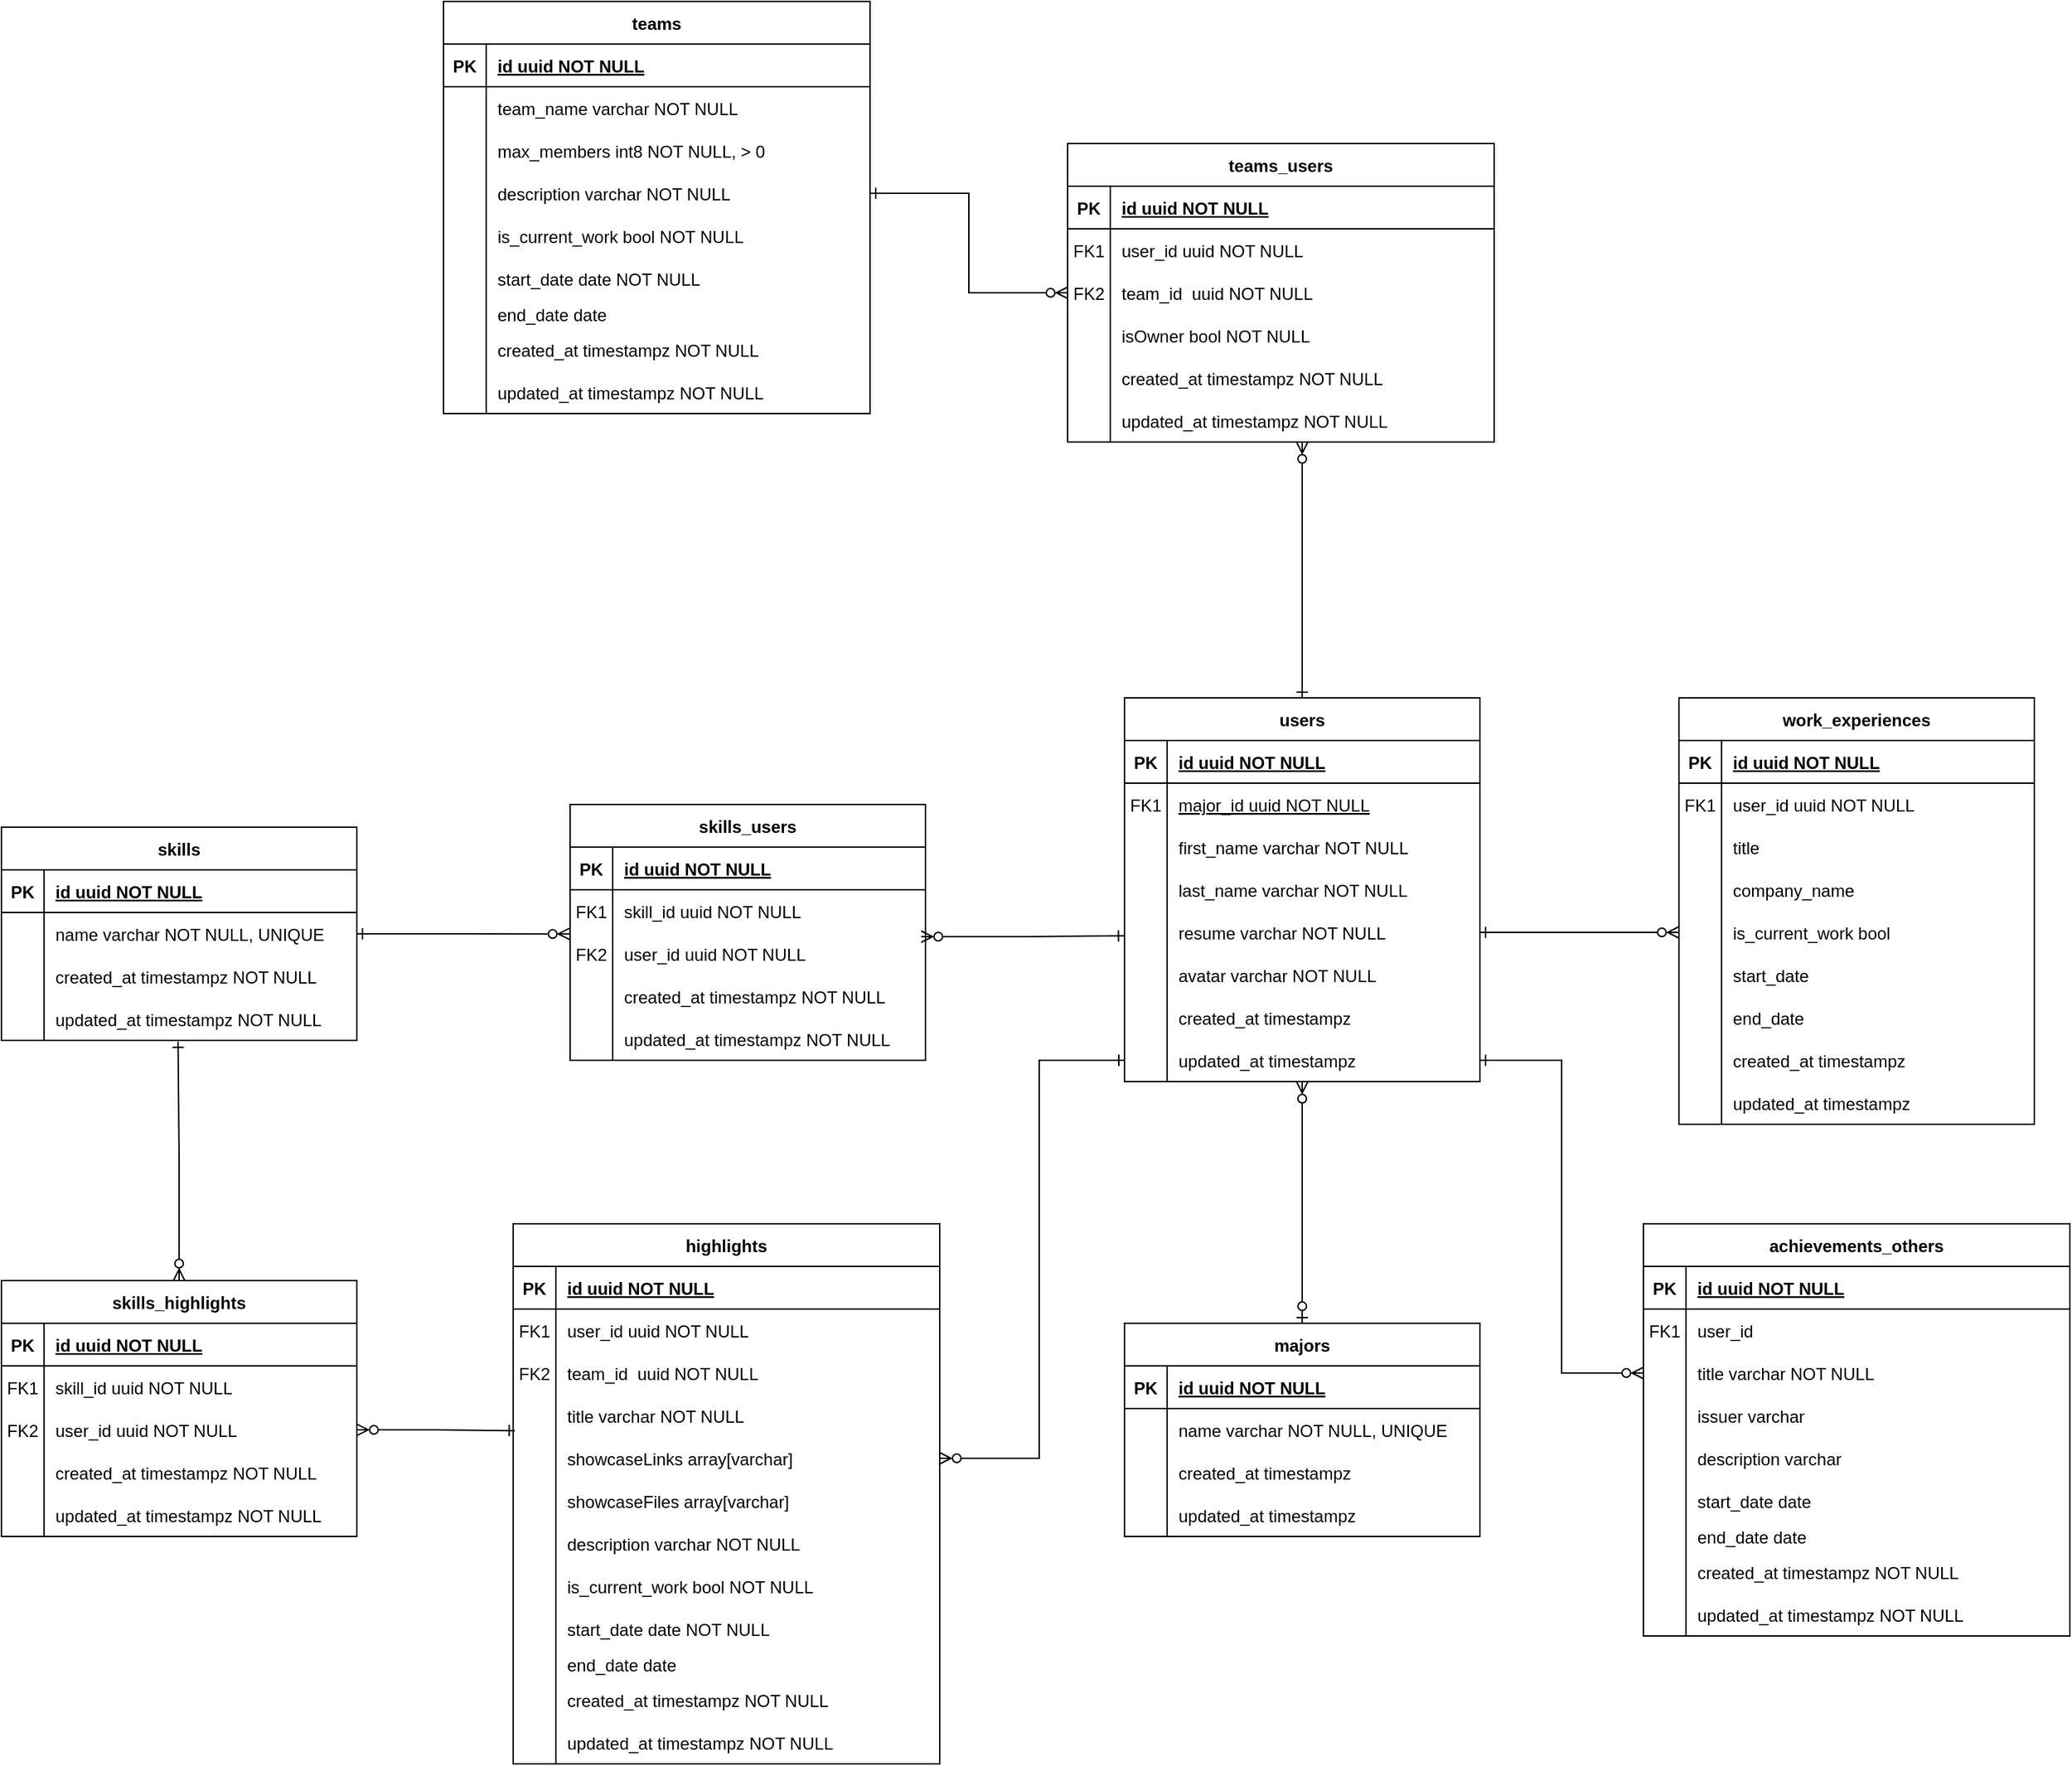 <mxfile version="21.3.2" type="github">
  <diagram id="R2lEEEUBdFMjLlhIrx00" name="Page-1">
    <mxGraphModel dx="3914" dy="2780" grid="1" gridSize="10" guides="1" tooltips="1" connect="1" arrows="1" fold="1" page="1" pageScale="1" pageWidth="850" pageHeight="1100" math="0" shadow="0" extFonts="Permanent Marker^https://fonts.googleapis.com/css?family=Permanent+Marker">
      <root>
        <mxCell id="0" />
        <mxCell id="1" parent="0" />
        <mxCell id="1kd2s9Zf8NLZzfcmTNfR-216" style="edgeStyle=orthogonalEdgeStyle;rounded=0;orthogonalLoop=1;jettySize=auto;html=1;exitX=0.5;exitY=0;exitDx=0;exitDy=0;entryX=0.55;entryY=0.996;entryDx=0;entryDy=0;entryPerimeter=0;endArrow=ERzeroToMany;endFill=0;startArrow=ERone;startFill=0;" edge="1" parent="1" source="C-vyLk0tnHw3VtMMgP7b-23" target="1kd2s9Zf8NLZzfcmTNfR-213">
          <mxGeometry relative="1" as="geometry" />
        </mxCell>
        <mxCell id="C-vyLk0tnHw3VtMMgP7b-23" value="users" style="shape=table;startSize=30;container=1;collapsible=1;childLayout=tableLayout;fixedRows=1;rowLines=0;fontStyle=1;align=center;resizeLast=1;" parent="1" vertex="1">
          <mxGeometry x="70" y="120" width="250" height="270" as="geometry">
            <mxRectangle x="70" y="120" width="70" height="30" as="alternateBounds" />
          </mxGeometry>
        </mxCell>
        <mxCell id="C-vyLk0tnHw3VtMMgP7b-24" value="" style="shape=partialRectangle;collapsible=0;dropTarget=0;pointerEvents=0;fillColor=none;points=[[0,0.5],[1,0.5]];portConstraint=eastwest;top=0;left=0;right=0;bottom=1;" parent="C-vyLk0tnHw3VtMMgP7b-23" vertex="1">
          <mxGeometry y="30" width="250" height="30" as="geometry" />
        </mxCell>
        <mxCell id="C-vyLk0tnHw3VtMMgP7b-25" value="PK" style="shape=partialRectangle;overflow=hidden;connectable=0;fillColor=none;top=0;left=0;bottom=0;right=0;fontStyle=1;" parent="C-vyLk0tnHw3VtMMgP7b-24" vertex="1">
          <mxGeometry width="30" height="30" as="geometry">
            <mxRectangle width="30" height="30" as="alternateBounds" />
          </mxGeometry>
        </mxCell>
        <mxCell id="C-vyLk0tnHw3VtMMgP7b-26" value="id uuid NOT NULL " style="shape=partialRectangle;overflow=hidden;connectable=0;fillColor=none;top=0;left=0;bottom=0;right=0;align=left;spacingLeft=6;fontStyle=5;" parent="C-vyLk0tnHw3VtMMgP7b-24" vertex="1">
          <mxGeometry x="30" width="220" height="30" as="geometry">
            <mxRectangle width="220" height="30" as="alternateBounds" />
          </mxGeometry>
        </mxCell>
        <mxCell id="C-vyLk0tnHw3VtMMgP7b-27" value="" style="shape=partialRectangle;collapsible=0;dropTarget=0;pointerEvents=0;fillColor=none;points=[[0,0.5],[1,0.5]];portConstraint=eastwest;top=0;left=0;right=0;bottom=0;" parent="C-vyLk0tnHw3VtMMgP7b-23" vertex="1">
          <mxGeometry y="60" width="250" height="30" as="geometry" />
        </mxCell>
        <mxCell id="C-vyLk0tnHw3VtMMgP7b-28" value="FK1" style="shape=partialRectangle;overflow=hidden;connectable=0;fillColor=none;top=0;left=0;bottom=0;right=0;" parent="C-vyLk0tnHw3VtMMgP7b-27" vertex="1">
          <mxGeometry width="30" height="30" as="geometry">
            <mxRectangle width="30" height="30" as="alternateBounds" />
          </mxGeometry>
        </mxCell>
        <mxCell id="C-vyLk0tnHw3VtMMgP7b-29" value="major_id uuid NOT NULL" style="shape=partialRectangle;overflow=hidden;connectable=0;fillColor=none;top=0;left=0;bottom=0;right=0;align=left;spacingLeft=6;fontStyle=4" parent="C-vyLk0tnHw3VtMMgP7b-27" vertex="1">
          <mxGeometry x="30" width="220" height="30" as="geometry">
            <mxRectangle width="220" height="30" as="alternateBounds" />
          </mxGeometry>
        </mxCell>
        <mxCell id="oxNqyyFU7LxyUwoNL6uG-31" value="" style="shape=partialRectangle;collapsible=0;dropTarget=0;pointerEvents=0;fillColor=none;points=[[0,0.5],[1,0.5]];portConstraint=eastwest;top=0;left=0;right=0;bottom=0;" parent="C-vyLk0tnHw3VtMMgP7b-23" vertex="1">
          <mxGeometry y="90" width="250" height="30" as="geometry" />
        </mxCell>
        <mxCell id="oxNqyyFU7LxyUwoNL6uG-32" value="" style="shape=partialRectangle;overflow=hidden;connectable=0;fillColor=none;top=0;left=0;bottom=0;right=0;" parent="oxNqyyFU7LxyUwoNL6uG-31" vertex="1">
          <mxGeometry width="30" height="30" as="geometry">
            <mxRectangle width="30" height="30" as="alternateBounds" />
          </mxGeometry>
        </mxCell>
        <mxCell id="oxNqyyFU7LxyUwoNL6uG-33" value="first_name varchar NOT NULL" style="shape=partialRectangle;overflow=hidden;connectable=0;fillColor=none;top=0;left=0;bottom=0;right=0;align=left;spacingLeft=6;" parent="oxNqyyFU7LxyUwoNL6uG-31" vertex="1">
          <mxGeometry x="30" width="220" height="30" as="geometry">
            <mxRectangle width="220" height="30" as="alternateBounds" />
          </mxGeometry>
        </mxCell>
        <mxCell id="oxNqyyFU7LxyUwoNL6uG-16" value="" style="shape=partialRectangle;collapsible=0;dropTarget=0;pointerEvents=0;fillColor=none;points=[[0,0.5],[1,0.5]];portConstraint=eastwest;top=0;left=0;right=0;bottom=0;" parent="C-vyLk0tnHw3VtMMgP7b-23" vertex="1">
          <mxGeometry y="120" width="250" height="30" as="geometry" />
        </mxCell>
        <mxCell id="oxNqyyFU7LxyUwoNL6uG-17" value="" style="shape=partialRectangle;overflow=hidden;connectable=0;fillColor=none;top=0;left=0;bottom=0;right=0;" parent="oxNqyyFU7LxyUwoNL6uG-16" vertex="1">
          <mxGeometry width="30" height="30" as="geometry">
            <mxRectangle width="30" height="30" as="alternateBounds" />
          </mxGeometry>
        </mxCell>
        <mxCell id="oxNqyyFU7LxyUwoNL6uG-18" value="last_name varchar NOT NULL" style="shape=partialRectangle;overflow=hidden;connectable=0;fillColor=none;top=0;left=0;bottom=0;right=0;align=left;spacingLeft=6;" parent="oxNqyyFU7LxyUwoNL6uG-16" vertex="1">
          <mxGeometry x="30" width="220" height="30" as="geometry">
            <mxRectangle width="220" height="30" as="alternateBounds" />
          </mxGeometry>
        </mxCell>
        <mxCell id="oxNqyyFU7LxyUwoNL6uG-19" value="" style="shape=partialRectangle;collapsible=0;dropTarget=0;pointerEvents=0;fillColor=none;points=[[0,0.5],[1,0.5]];portConstraint=eastwest;top=0;left=0;right=0;bottom=0;" parent="C-vyLk0tnHw3VtMMgP7b-23" vertex="1">
          <mxGeometry y="150" width="250" height="30" as="geometry" />
        </mxCell>
        <mxCell id="oxNqyyFU7LxyUwoNL6uG-20" value="" style="shape=partialRectangle;overflow=hidden;connectable=0;fillColor=none;top=0;left=0;bottom=0;right=0;" parent="oxNqyyFU7LxyUwoNL6uG-19" vertex="1">
          <mxGeometry width="30" height="30" as="geometry">
            <mxRectangle width="30" height="30" as="alternateBounds" />
          </mxGeometry>
        </mxCell>
        <mxCell id="oxNqyyFU7LxyUwoNL6uG-21" value="resume varchar NOT NULL" style="shape=partialRectangle;overflow=hidden;connectable=0;fillColor=none;top=0;left=0;bottom=0;right=0;align=left;spacingLeft=6;" parent="oxNqyyFU7LxyUwoNL6uG-19" vertex="1">
          <mxGeometry x="30" width="220" height="30" as="geometry">
            <mxRectangle width="220" height="30" as="alternateBounds" />
          </mxGeometry>
        </mxCell>
        <mxCell id="oxNqyyFU7LxyUwoNL6uG-22" value="" style="shape=partialRectangle;collapsible=0;dropTarget=0;pointerEvents=0;fillColor=none;points=[[0,0.5],[1,0.5]];portConstraint=eastwest;top=0;left=0;right=0;bottom=0;" parent="C-vyLk0tnHw3VtMMgP7b-23" vertex="1">
          <mxGeometry y="180" width="250" height="30" as="geometry" />
        </mxCell>
        <mxCell id="oxNqyyFU7LxyUwoNL6uG-23" value="" style="shape=partialRectangle;overflow=hidden;connectable=0;fillColor=none;top=0;left=0;bottom=0;right=0;" parent="oxNqyyFU7LxyUwoNL6uG-22" vertex="1">
          <mxGeometry width="30" height="30" as="geometry">
            <mxRectangle width="30" height="30" as="alternateBounds" />
          </mxGeometry>
        </mxCell>
        <mxCell id="oxNqyyFU7LxyUwoNL6uG-24" value="avatar varchar NOT NULL" style="shape=partialRectangle;overflow=hidden;connectable=0;fillColor=none;top=0;left=0;bottom=0;right=0;align=left;spacingLeft=6;" parent="oxNqyyFU7LxyUwoNL6uG-22" vertex="1">
          <mxGeometry x="30" width="220" height="30" as="geometry">
            <mxRectangle width="220" height="30" as="alternateBounds" />
          </mxGeometry>
        </mxCell>
        <mxCell id="oxNqyyFU7LxyUwoNL6uG-25" value="" style="shape=partialRectangle;collapsible=0;dropTarget=0;pointerEvents=0;fillColor=none;points=[[0,0.5],[1,0.5]];portConstraint=eastwest;top=0;left=0;right=0;bottom=0;" parent="C-vyLk0tnHw3VtMMgP7b-23" vertex="1">
          <mxGeometry y="210" width="250" height="30" as="geometry" />
        </mxCell>
        <mxCell id="oxNqyyFU7LxyUwoNL6uG-26" value="" style="shape=partialRectangle;overflow=hidden;connectable=0;fillColor=none;top=0;left=0;bottom=0;right=0;" parent="oxNqyyFU7LxyUwoNL6uG-25" vertex="1">
          <mxGeometry width="30" height="30" as="geometry">
            <mxRectangle width="30" height="30" as="alternateBounds" />
          </mxGeometry>
        </mxCell>
        <mxCell id="oxNqyyFU7LxyUwoNL6uG-27" value="created_at timestampz" style="shape=partialRectangle;overflow=hidden;connectable=0;fillColor=none;top=0;left=0;bottom=0;right=0;align=left;spacingLeft=6;" parent="oxNqyyFU7LxyUwoNL6uG-25" vertex="1">
          <mxGeometry x="30" width="220" height="30" as="geometry">
            <mxRectangle width="220" height="30" as="alternateBounds" />
          </mxGeometry>
        </mxCell>
        <mxCell id="oxNqyyFU7LxyUwoNL6uG-28" value="" style="shape=partialRectangle;collapsible=0;dropTarget=0;pointerEvents=0;fillColor=none;points=[[0,0.5],[1,0.5]];portConstraint=eastwest;top=0;left=0;right=0;bottom=0;" parent="C-vyLk0tnHw3VtMMgP7b-23" vertex="1">
          <mxGeometry y="240" width="250" height="30" as="geometry" />
        </mxCell>
        <mxCell id="oxNqyyFU7LxyUwoNL6uG-29" value="" style="shape=partialRectangle;overflow=hidden;connectable=0;fillColor=none;top=0;left=0;bottom=0;right=0;" parent="oxNqyyFU7LxyUwoNL6uG-28" vertex="1">
          <mxGeometry width="30" height="30" as="geometry">
            <mxRectangle width="30" height="30" as="alternateBounds" />
          </mxGeometry>
        </mxCell>
        <mxCell id="oxNqyyFU7LxyUwoNL6uG-30" value="updated_at timestampz" style="shape=partialRectangle;overflow=hidden;connectable=0;fillColor=none;top=0;left=0;bottom=0;right=0;align=left;spacingLeft=6;" parent="oxNqyyFU7LxyUwoNL6uG-28" vertex="1">
          <mxGeometry x="30" width="220" height="30" as="geometry">
            <mxRectangle width="220" height="30" as="alternateBounds" />
          </mxGeometry>
        </mxCell>
        <mxCell id="oxNqyyFU7LxyUwoNL6uG-8" style="edgeStyle=orthogonalEdgeStyle;rounded=0;orthogonalLoop=1;jettySize=auto;html=1;exitX=0.5;exitY=0;exitDx=0;exitDy=0;entryX=0.5;entryY=1;entryDx=0;entryDy=0;endArrow=ERzeroToMany;endFill=0;startArrow=ERzeroToOne;startFill=0;" parent="1" source="oxNqyyFU7LxyUwoNL6uG-1" target="C-vyLk0tnHw3VtMMgP7b-23" edge="1">
          <mxGeometry relative="1" as="geometry" />
        </mxCell>
        <mxCell id="oxNqyyFU7LxyUwoNL6uG-1" value="majors" style="shape=table;startSize=30;container=1;collapsible=1;childLayout=tableLayout;fixedRows=1;rowLines=0;fontStyle=1;align=center;resizeLast=1;" parent="1" vertex="1">
          <mxGeometry x="70" y="560" width="250" height="150" as="geometry" />
        </mxCell>
        <mxCell id="oxNqyyFU7LxyUwoNL6uG-2" value="" style="shape=partialRectangle;collapsible=0;dropTarget=0;pointerEvents=0;fillColor=none;points=[[0,0.5],[1,0.5]];portConstraint=eastwest;top=0;left=0;right=0;bottom=1;" parent="oxNqyyFU7LxyUwoNL6uG-1" vertex="1">
          <mxGeometry y="30" width="250" height="30" as="geometry" />
        </mxCell>
        <mxCell id="oxNqyyFU7LxyUwoNL6uG-3" value="PK" style="shape=partialRectangle;overflow=hidden;connectable=0;fillColor=none;top=0;left=0;bottom=0;right=0;fontStyle=1;" parent="oxNqyyFU7LxyUwoNL6uG-2" vertex="1">
          <mxGeometry width="30" height="30" as="geometry">
            <mxRectangle width="30" height="30" as="alternateBounds" />
          </mxGeometry>
        </mxCell>
        <mxCell id="oxNqyyFU7LxyUwoNL6uG-4" value="id uuid NOT NULL " style="shape=partialRectangle;overflow=hidden;connectable=0;fillColor=none;top=0;left=0;bottom=0;right=0;align=left;spacingLeft=6;fontStyle=5;" parent="oxNqyyFU7LxyUwoNL6uG-2" vertex="1">
          <mxGeometry x="30" width="220" height="30" as="geometry">
            <mxRectangle width="220" height="30" as="alternateBounds" />
          </mxGeometry>
        </mxCell>
        <mxCell id="oxNqyyFU7LxyUwoNL6uG-5" value="" style="shape=partialRectangle;collapsible=0;dropTarget=0;pointerEvents=0;fillColor=none;points=[[0,0.5],[1,0.5]];portConstraint=eastwest;top=0;left=0;right=0;bottom=0;" parent="oxNqyyFU7LxyUwoNL6uG-1" vertex="1">
          <mxGeometry y="60" width="250" height="30" as="geometry" />
        </mxCell>
        <mxCell id="oxNqyyFU7LxyUwoNL6uG-6" value="" style="shape=partialRectangle;overflow=hidden;connectable=0;fillColor=none;top=0;left=0;bottom=0;right=0;" parent="oxNqyyFU7LxyUwoNL6uG-5" vertex="1">
          <mxGeometry width="30" height="30" as="geometry">
            <mxRectangle width="30" height="30" as="alternateBounds" />
          </mxGeometry>
        </mxCell>
        <mxCell id="oxNqyyFU7LxyUwoNL6uG-7" value="name varchar NOT NULL, UNIQUE" style="shape=partialRectangle;overflow=hidden;connectable=0;fillColor=none;top=0;left=0;bottom=0;right=0;align=left;spacingLeft=6;" parent="oxNqyyFU7LxyUwoNL6uG-5" vertex="1">
          <mxGeometry x="30" width="220" height="30" as="geometry">
            <mxRectangle width="220" height="30" as="alternateBounds" />
          </mxGeometry>
        </mxCell>
        <mxCell id="oxNqyyFU7LxyUwoNL6uG-34" value="" style="shape=partialRectangle;collapsible=0;dropTarget=0;pointerEvents=0;fillColor=none;points=[[0,0.5],[1,0.5]];portConstraint=eastwest;top=0;left=0;right=0;bottom=0;" parent="oxNqyyFU7LxyUwoNL6uG-1" vertex="1">
          <mxGeometry y="90" width="250" height="30" as="geometry" />
        </mxCell>
        <mxCell id="oxNqyyFU7LxyUwoNL6uG-35" value="" style="shape=partialRectangle;overflow=hidden;connectable=0;fillColor=none;top=0;left=0;bottom=0;right=0;" parent="oxNqyyFU7LxyUwoNL6uG-34" vertex="1">
          <mxGeometry width="30" height="30" as="geometry">
            <mxRectangle width="30" height="30" as="alternateBounds" />
          </mxGeometry>
        </mxCell>
        <mxCell id="oxNqyyFU7LxyUwoNL6uG-36" value="created_at timestampz" style="shape=partialRectangle;overflow=hidden;connectable=0;fillColor=none;top=0;left=0;bottom=0;right=0;align=left;spacingLeft=6;" parent="oxNqyyFU7LxyUwoNL6uG-34" vertex="1">
          <mxGeometry x="30" width="220" height="30" as="geometry">
            <mxRectangle width="220" height="30" as="alternateBounds" />
          </mxGeometry>
        </mxCell>
        <mxCell id="oxNqyyFU7LxyUwoNL6uG-37" value="" style="shape=partialRectangle;collapsible=0;dropTarget=0;pointerEvents=0;fillColor=none;points=[[0,0.5],[1,0.5]];portConstraint=eastwest;top=0;left=0;right=0;bottom=0;" parent="oxNqyyFU7LxyUwoNL6uG-1" vertex="1">
          <mxGeometry y="120" width="250" height="30" as="geometry" />
        </mxCell>
        <mxCell id="oxNqyyFU7LxyUwoNL6uG-38" value="" style="shape=partialRectangle;overflow=hidden;connectable=0;fillColor=none;top=0;left=0;bottom=0;right=0;" parent="oxNqyyFU7LxyUwoNL6uG-37" vertex="1">
          <mxGeometry width="30" height="30" as="geometry">
            <mxRectangle width="30" height="30" as="alternateBounds" />
          </mxGeometry>
        </mxCell>
        <mxCell id="oxNqyyFU7LxyUwoNL6uG-39" value="updated_at timestampz" style="shape=partialRectangle;overflow=hidden;connectable=0;fillColor=none;top=0;left=0;bottom=0;right=0;align=left;spacingLeft=6;" parent="oxNqyyFU7LxyUwoNL6uG-37" vertex="1">
          <mxGeometry x="30" width="220" height="30" as="geometry">
            <mxRectangle width="220" height="30" as="alternateBounds" />
          </mxGeometry>
        </mxCell>
        <mxCell id="oxNqyyFU7LxyUwoNL6uG-13" value="" style="shape=partialRectangle;collapsible=0;dropTarget=0;pointerEvents=0;fillColor=none;points=[[0,0.5],[1,0.5]];portConstraint=eastwest;top=0;left=0;right=0;bottom=0;" parent="1" vertex="1">
          <mxGeometry x="70" y="210" width="250" height="30" as="geometry" />
        </mxCell>
        <mxCell id="oxNqyyFU7LxyUwoNL6uG-14" value="" style="shape=partialRectangle;overflow=hidden;connectable=0;fillColor=none;top=0;left=0;bottom=0;right=0;" parent="oxNqyyFU7LxyUwoNL6uG-13" vertex="1">
          <mxGeometry width="30" height="30" as="geometry">
            <mxRectangle width="30" height="30" as="alternateBounds" />
          </mxGeometry>
        </mxCell>
        <mxCell id="oxNqyyFU7LxyUwoNL6uG-40" value="work_experiences" style="shape=table;startSize=30;container=1;collapsible=1;childLayout=tableLayout;fixedRows=1;rowLines=0;fontStyle=1;align=center;resizeLast=1;" parent="1" vertex="1">
          <mxGeometry x="460" y="120" width="250" height="300" as="geometry">
            <mxRectangle x="460" y="120" width="140" height="30" as="alternateBounds" />
          </mxGeometry>
        </mxCell>
        <mxCell id="oxNqyyFU7LxyUwoNL6uG-41" value="" style="shape=partialRectangle;collapsible=0;dropTarget=0;pointerEvents=0;fillColor=none;points=[[0,0.5],[1,0.5]];portConstraint=eastwest;top=0;left=0;right=0;bottom=1;" parent="oxNqyyFU7LxyUwoNL6uG-40" vertex="1">
          <mxGeometry y="30" width="250" height="30" as="geometry" />
        </mxCell>
        <mxCell id="oxNqyyFU7LxyUwoNL6uG-42" value="PK" style="shape=partialRectangle;overflow=hidden;connectable=0;fillColor=none;top=0;left=0;bottom=0;right=0;fontStyle=1;" parent="oxNqyyFU7LxyUwoNL6uG-41" vertex="1">
          <mxGeometry width="30" height="30" as="geometry">
            <mxRectangle width="30" height="30" as="alternateBounds" />
          </mxGeometry>
        </mxCell>
        <mxCell id="oxNqyyFU7LxyUwoNL6uG-43" value="id uuid NOT NULL " style="shape=partialRectangle;overflow=hidden;connectable=0;fillColor=none;top=0;left=0;bottom=0;right=0;align=left;spacingLeft=6;fontStyle=5;" parent="oxNqyyFU7LxyUwoNL6uG-41" vertex="1">
          <mxGeometry x="30" width="220" height="30" as="geometry">
            <mxRectangle width="220" height="30" as="alternateBounds" />
          </mxGeometry>
        </mxCell>
        <mxCell id="oxNqyyFU7LxyUwoNL6uG-44" value="" style="shape=partialRectangle;collapsible=0;dropTarget=0;pointerEvents=0;fillColor=none;points=[[0,0.5],[1,0.5]];portConstraint=eastwest;top=0;left=0;right=0;bottom=0;" parent="oxNqyyFU7LxyUwoNL6uG-40" vertex="1">
          <mxGeometry y="60" width="250" height="30" as="geometry" />
        </mxCell>
        <mxCell id="oxNqyyFU7LxyUwoNL6uG-45" value="FK1" style="shape=partialRectangle;overflow=hidden;connectable=0;fillColor=none;top=0;left=0;bottom=0;right=0;" parent="oxNqyyFU7LxyUwoNL6uG-44" vertex="1">
          <mxGeometry width="30" height="30" as="geometry">
            <mxRectangle width="30" height="30" as="alternateBounds" />
          </mxGeometry>
        </mxCell>
        <mxCell id="oxNqyyFU7LxyUwoNL6uG-46" value="user_id uuid NOT NULL" style="shape=partialRectangle;overflow=hidden;connectable=0;fillColor=none;top=0;left=0;bottom=0;right=0;align=left;spacingLeft=6;" parent="oxNqyyFU7LxyUwoNL6uG-44" vertex="1">
          <mxGeometry x="30" width="220" height="30" as="geometry">
            <mxRectangle width="220" height="30" as="alternateBounds" />
          </mxGeometry>
        </mxCell>
        <mxCell id="oxNqyyFU7LxyUwoNL6uG-53" value="" style="shape=partialRectangle;collapsible=0;dropTarget=0;pointerEvents=0;fillColor=none;points=[[0,0.5],[1,0.5]];portConstraint=eastwest;top=0;left=0;right=0;bottom=0;" parent="oxNqyyFU7LxyUwoNL6uG-40" vertex="1">
          <mxGeometry y="90" width="250" height="30" as="geometry" />
        </mxCell>
        <mxCell id="oxNqyyFU7LxyUwoNL6uG-54" value="" style="shape=partialRectangle;overflow=hidden;connectable=0;fillColor=none;top=0;left=0;bottom=0;right=0;" parent="oxNqyyFU7LxyUwoNL6uG-53" vertex="1">
          <mxGeometry width="30" height="30" as="geometry">
            <mxRectangle width="30" height="30" as="alternateBounds" />
          </mxGeometry>
        </mxCell>
        <mxCell id="oxNqyyFU7LxyUwoNL6uG-55" value="title " style="shape=partialRectangle;overflow=hidden;connectable=0;fillColor=none;top=0;left=0;bottom=0;right=0;align=left;spacingLeft=6;" parent="oxNqyyFU7LxyUwoNL6uG-53" vertex="1">
          <mxGeometry x="30" width="220" height="30" as="geometry">
            <mxRectangle width="220" height="30" as="alternateBounds" />
          </mxGeometry>
        </mxCell>
        <mxCell id="oxNqyyFU7LxyUwoNL6uG-56" value="" style="shape=partialRectangle;collapsible=0;dropTarget=0;pointerEvents=0;fillColor=none;points=[[0,0.5],[1,0.5]];portConstraint=eastwest;top=0;left=0;right=0;bottom=0;" parent="oxNqyyFU7LxyUwoNL6uG-40" vertex="1">
          <mxGeometry y="120" width="250" height="30" as="geometry" />
        </mxCell>
        <mxCell id="oxNqyyFU7LxyUwoNL6uG-57" value="" style="shape=partialRectangle;overflow=hidden;connectable=0;fillColor=none;top=0;left=0;bottom=0;right=0;" parent="oxNqyyFU7LxyUwoNL6uG-56" vertex="1">
          <mxGeometry width="30" height="30" as="geometry">
            <mxRectangle width="30" height="30" as="alternateBounds" />
          </mxGeometry>
        </mxCell>
        <mxCell id="oxNqyyFU7LxyUwoNL6uG-58" value="company_name" style="shape=partialRectangle;overflow=hidden;connectable=0;fillColor=none;top=0;left=0;bottom=0;right=0;align=left;spacingLeft=6;" parent="oxNqyyFU7LxyUwoNL6uG-56" vertex="1">
          <mxGeometry x="30" width="220" height="30" as="geometry">
            <mxRectangle width="220" height="30" as="alternateBounds" />
          </mxGeometry>
        </mxCell>
        <mxCell id="oxNqyyFU7LxyUwoNL6uG-59" value="" style="shape=partialRectangle;collapsible=0;dropTarget=0;pointerEvents=0;fillColor=none;points=[[0,0.5],[1,0.5]];portConstraint=eastwest;top=0;left=0;right=0;bottom=0;" parent="oxNqyyFU7LxyUwoNL6uG-40" vertex="1">
          <mxGeometry y="150" width="250" height="30" as="geometry" />
        </mxCell>
        <mxCell id="oxNqyyFU7LxyUwoNL6uG-60" value="" style="shape=partialRectangle;overflow=hidden;connectable=0;fillColor=none;top=0;left=0;bottom=0;right=0;" parent="oxNqyyFU7LxyUwoNL6uG-59" vertex="1">
          <mxGeometry width="30" height="30" as="geometry">
            <mxRectangle width="30" height="30" as="alternateBounds" />
          </mxGeometry>
        </mxCell>
        <mxCell id="oxNqyyFU7LxyUwoNL6uG-61" value="is_current_work bool" style="shape=partialRectangle;overflow=hidden;connectable=0;fillColor=none;top=0;left=0;bottom=0;right=0;align=left;spacingLeft=6;" parent="oxNqyyFU7LxyUwoNL6uG-59" vertex="1">
          <mxGeometry x="30" width="220" height="30" as="geometry">
            <mxRectangle width="220" height="30" as="alternateBounds" />
          </mxGeometry>
        </mxCell>
        <mxCell id="oxNqyyFU7LxyUwoNL6uG-62" value="" style="shape=partialRectangle;collapsible=0;dropTarget=0;pointerEvents=0;fillColor=none;points=[[0,0.5],[1,0.5]];portConstraint=eastwest;top=0;left=0;right=0;bottom=0;" parent="oxNqyyFU7LxyUwoNL6uG-40" vertex="1">
          <mxGeometry y="180" width="250" height="30" as="geometry" />
        </mxCell>
        <mxCell id="oxNqyyFU7LxyUwoNL6uG-63" value="" style="shape=partialRectangle;overflow=hidden;connectable=0;fillColor=none;top=0;left=0;bottom=0;right=0;" parent="oxNqyyFU7LxyUwoNL6uG-62" vertex="1">
          <mxGeometry width="30" height="30" as="geometry">
            <mxRectangle width="30" height="30" as="alternateBounds" />
          </mxGeometry>
        </mxCell>
        <mxCell id="oxNqyyFU7LxyUwoNL6uG-64" value="start_date" style="shape=partialRectangle;overflow=hidden;connectable=0;fillColor=none;top=0;left=0;bottom=0;right=0;align=left;spacingLeft=6;" parent="oxNqyyFU7LxyUwoNL6uG-62" vertex="1">
          <mxGeometry x="30" width="220" height="30" as="geometry">
            <mxRectangle width="220" height="30" as="alternateBounds" />
          </mxGeometry>
        </mxCell>
        <mxCell id="oxNqyyFU7LxyUwoNL6uG-65" value="" style="shape=partialRectangle;collapsible=0;dropTarget=0;pointerEvents=0;fillColor=none;points=[[0,0.5],[1,0.5]];portConstraint=eastwest;top=0;left=0;right=0;bottom=0;" parent="oxNqyyFU7LxyUwoNL6uG-40" vertex="1">
          <mxGeometry y="210" width="250" height="30" as="geometry" />
        </mxCell>
        <mxCell id="oxNqyyFU7LxyUwoNL6uG-66" value="" style="shape=partialRectangle;overflow=hidden;connectable=0;fillColor=none;top=0;left=0;bottom=0;right=0;" parent="oxNqyyFU7LxyUwoNL6uG-65" vertex="1">
          <mxGeometry width="30" height="30" as="geometry">
            <mxRectangle width="30" height="30" as="alternateBounds" />
          </mxGeometry>
        </mxCell>
        <mxCell id="oxNqyyFU7LxyUwoNL6uG-67" value="end_date" style="shape=partialRectangle;overflow=hidden;connectable=0;fillColor=none;top=0;left=0;bottom=0;right=0;align=left;spacingLeft=6;" parent="oxNqyyFU7LxyUwoNL6uG-65" vertex="1">
          <mxGeometry x="30" width="220" height="30" as="geometry">
            <mxRectangle width="220" height="30" as="alternateBounds" />
          </mxGeometry>
        </mxCell>
        <mxCell id="oxNqyyFU7LxyUwoNL6uG-47" value="" style="shape=partialRectangle;collapsible=0;dropTarget=0;pointerEvents=0;fillColor=none;points=[[0,0.5],[1,0.5]];portConstraint=eastwest;top=0;left=0;right=0;bottom=0;" parent="oxNqyyFU7LxyUwoNL6uG-40" vertex="1">
          <mxGeometry y="240" width="250" height="30" as="geometry" />
        </mxCell>
        <mxCell id="oxNqyyFU7LxyUwoNL6uG-48" value="" style="shape=partialRectangle;overflow=hidden;connectable=0;fillColor=none;top=0;left=0;bottom=0;right=0;" parent="oxNqyyFU7LxyUwoNL6uG-47" vertex="1">
          <mxGeometry width="30" height="30" as="geometry">
            <mxRectangle width="30" height="30" as="alternateBounds" />
          </mxGeometry>
        </mxCell>
        <mxCell id="oxNqyyFU7LxyUwoNL6uG-49" value="created_at timestampz" style="shape=partialRectangle;overflow=hidden;connectable=0;fillColor=none;top=0;left=0;bottom=0;right=0;align=left;spacingLeft=6;" parent="oxNqyyFU7LxyUwoNL6uG-47" vertex="1">
          <mxGeometry x="30" width="220" height="30" as="geometry">
            <mxRectangle width="220" height="30" as="alternateBounds" />
          </mxGeometry>
        </mxCell>
        <mxCell id="oxNqyyFU7LxyUwoNL6uG-50" value="" style="shape=partialRectangle;collapsible=0;dropTarget=0;pointerEvents=0;fillColor=none;points=[[0,0.5],[1,0.5]];portConstraint=eastwest;top=0;left=0;right=0;bottom=0;" parent="oxNqyyFU7LxyUwoNL6uG-40" vertex="1">
          <mxGeometry y="270" width="250" height="30" as="geometry" />
        </mxCell>
        <mxCell id="oxNqyyFU7LxyUwoNL6uG-51" value="" style="shape=partialRectangle;overflow=hidden;connectable=0;fillColor=none;top=0;left=0;bottom=0;right=0;" parent="oxNqyyFU7LxyUwoNL6uG-50" vertex="1">
          <mxGeometry width="30" height="30" as="geometry">
            <mxRectangle width="30" height="30" as="alternateBounds" />
          </mxGeometry>
        </mxCell>
        <mxCell id="oxNqyyFU7LxyUwoNL6uG-52" value="updated_at timestampz" style="shape=partialRectangle;overflow=hidden;connectable=0;fillColor=none;top=0;left=0;bottom=0;right=0;align=left;spacingLeft=6;" parent="oxNqyyFU7LxyUwoNL6uG-50" vertex="1">
          <mxGeometry x="30" width="220" height="30" as="geometry">
            <mxRectangle width="220" height="30" as="alternateBounds" />
          </mxGeometry>
        </mxCell>
        <mxCell id="1kd2s9Zf8NLZzfcmTNfR-14" value="skills" style="shape=table;startSize=30;container=1;collapsible=1;childLayout=tableLayout;fixedRows=1;rowLines=0;fontStyle=1;align=center;resizeLast=1;" vertex="1" parent="1">
          <mxGeometry x="-720" y="211" width="250" height="150" as="geometry" />
        </mxCell>
        <mxCell id="1kd2s9Zf8NLZzfcmTNfR-15" value="" style="shape=partialRectangle;collapsible=0;dropTarget=0;pointerEvents=0;fillColor=none;points=[[0,0.5],[1,0.5]];portConstraint=eastwest;top=0;left=0;right=0;bottom=1;" vertex="1" parent="1kd2s9Zf8NLZzfcmTNfR-14">
          <mxGeometry y="30" width="250" height="30" as="geometry" />
        </mxCell>
        <mxCell id="1kd2s9Zf8NLZzfcmTNfR-16" value="PK" style="shape=partialRectangle;overflow=hidden;connectable=0;fillColor=none;top=0;left=0;bottom=0;right=0;fontStyle=1;" vertex="1" parent="1kd2s9Zf8NLZzfcmTNfR-15">
          <mxGeometry width="30" height="30" as="geometry">
            <mxRectangle width="30" height="30" as="alternateBounds" />
          </mxGeometry>
        </mxCell>
        <mxCell id="1kd2s9Zf8NLZzfcmTNfR-17" value="id uuid NOT NULL " style="shape=partialRectangle;overflow=hidden;connectable=0;fillColor=none;top=0;left=0;bottom=0;right=0;align=left;spacingLeft=6;fontStyle=5;" vertex="1" parent="1kd2s9Zf8NLZzfcmTNfR-15">
          <mxGeometry x="30" width="220" height="30" as="geometry">
            <mxRectangle width="220" height="30" as="alternateBounds" />
          </mxGeometry>
        </mxCell>
        <mxCell id="1kd2s9Zf8NLZzfcmTNfR-18" value="" style="shape=partialRectangle;collapsible=0;dropTarget=0;pointerEvents=0;fillColor=none;points=[[0,0.5],[1,0.5]];portConstraint=eastwest;top=0;left=0;right=0;bottom=0;" vertex="1" parent="1kd2s9Zf8NLZzfcmTNfR-14">
          <mxGeometry y="60" width="250" height="30" as="geometry" />
        </mxCell>
        <mxCell id="1kd2s9Zf8NLZzfcmTNfR-19" value="" style="shape=partialRectangle;overflow=hidden;connectable=0;fillColor=none;top=0;left=0;bottom=0;right=0;" vertex="1" parent="1kd2s9Zf8NLZzfcmTNfR-18">
          <mxGeometry width="30" height="30" as="geometry">
            <mxRectangle width="30" height="30" as="alternateBounds" />
          </mxGeometry>
        </mxCell>
        <mxCell id="1kd2s9Zf8NLZzfcmTNfR-20" value="name varchar NOT NULL, UNIQUE" style="shape=partialRectangle;overflow=hidden;connectable=0;fillColor=none;top=0;left=0;bottom=0;right=0;align=left;spacingLeft=6;" vertex="1" parent="1kd2s9Zf8NLZzfcmTNfR-18">
          <mxGeometry x="30" width="220" height="30" as="geometry">
            <mxRectangle width="220" height="30" as="alternateBounds" />
          </mxGeometry>
        </mxCell>
        <mxCell id="1kd2s9Zf8NLZzfcmTNfR-21" value="" style="shape=partialRectangle;collapsible=0;dropTarget=0;pointerEvents=0;fillColor=none;points=[[0,0.5],[1,0.5]];portConstraint=eastwest;top=0;left=0;right=0;bottom=0;" vertex="1" parent="1kd2s9Zf8NLZzfcmTNfR-14">
          <mxGeometry y="90" width="250" height="30" as="geometry" />
        </mxCell>
        <mxCell id="1kd2s9Zf8NLZzfcmTNfR-22" value="" style="shape=partialRectangle;overflow=hidden;connectable=0;fillColor=none;top=0;left=0;bottom=0;right=0;" vertex="1" parent="1kd2s9Zf8NLZzfcmTNfR-21">
          <mxGeometry width="30" height="30" as="geometry">
            <mxRectangle width="30" height="30" as="alternateBounds" />
          </mxGeometry>
        </mxCell>
        <mxCell id="1kd2s9Zf8NLZzfcmTNfR-23" value="created_at timestampz NOT NULL" style="shape=partialRectangle;overflow=hidden;connectable=0;fillColor=none;top=0;left=0;bottom=0;right=0;align=left;spacingLeft=6;" vertex="1" parent="1kd2s9Zf8NLZzfcmTNfR-21">
          <mxGeometry x="30" width="220" height="30" as="geometry">
            <mxRectangle width="220" height="30" as="alternateBounds" />
          </mxGeometry>
        </mxCell>
        <mxCell id="1kd2s9Zf8NLZzfcmTNfR-24" value="" style="shape=partialRectangle;collapsible=0;dropTarget=0;pointerEvents=0;fillColor=none;points=[[0,0.5],[1,0.5]];portConstraint=eastwest;top=0;left=0;right=0;bottom=0;" vertex="1" parent="1kd2s9Zf8NLZzfcmTNfR-14">
          <mxGeometry y="120" width="250" height="30" as="geometry" />
        </mxCell>
        <mxCell id="1kd2s9Zf8NLZzfcmTNfR-25" value="" style="shape=partialRectangle;overflow=hidden;connectable=0;fillColor=none;top=0;left=0;bottom=0;right=0;" vertex="1" parent="1kd2s9Zf8NLZzfcmTNfR-24">
          <mxGeometry width="30" height="30" as="geometry">
            <mxRectangle width="30" height="30" as="alternateBounds" />
          </mxGeometry>
        </mxCell>
        <mxCell id="1kd2s9Zf8NLZzfcmTNfR-26" value="updated_at timestampz NOT NULL" style="shape=partialRectangle;overflow=hidden;connectable=0;fillColor=none;top=0;left=0;bottom=0;right=0;align=left;spacingLeft=6;" vertex="1" parent="1kd2s9Zf8NLZzfcmTNfR-24">
          <mxGeometry x="30" width="220" height="30" as="geometry">
            <mxRectangle width="220" height="30" as="alternateBounds" />
          </mxGeometry>
        </mxCell>
        <mxCell id="1kd2s9Zf8NLZzfcmTNfR-27" value="skills_users" style="shape=table;startSize=30;container=1;collapsible=1;childLayout=tableLayout;fixedRows=1;rowLines=0;fontStyle=1;align=center;resizeLast=1;" vertex="1" parent="1">
          <mxGeometry x="-320" y="195" width="250" height="180" as="geometry" />
        </mxCell>
        <mxCell id="1kd2s9Zf8NLZzfcmTNfR-28" value="" style="shape=partialRectangle;collapsible=0;dropTarget=0;pointerEvents=0;fillColor=none;points=[[0,0.5],[1,0.5]];portConstraint=eastwest;top=0;left=0;right=0;bottom=1;" vertex="1" parent="1kd2s9Zf8NLZzfcmTNfR-27">
          <mxGeometry y="30" width="250" height="30" as="geometry" />
        </mxCell>
        <mxCell id="1kd2s9Zf8NLZzfcmTNfR-29" value="PK" style="shape=partialRectangle;overflow=hidden;connectable=0;fillColor=none;top=0;left=0;bottom=0;right=0;fontStyle=1;" vertex="1" parent="1kd2s9Zf8NLZzfcmTNfR-28">
          <mxGeometry width="30" height="30" as="geometry">
            <mxRectangle width="30" height="30" as="alternateBounds" />
          </mxGeometry>
        </mxCell>
        <mxCell id="1kd2s9Zf8NLZzfcmTNfR-30" value="id uuid NOT NULL " style="shape=partialRectangle;overflow=hidden;connectable=0;fillColor=none;top=0;left=0;bottom=0;right=0;align=left;spacingLeft=6;fontStyle=5;" vertex="1" parent="1kd2s9Zf8NLZzfcmTNfR-28">
          <mxGeometry x="30" width="220" height="30" as="geometry">
            <mxRectangle width="220" height="30" as="alternateBounds" />
          </mxGeometry>
        </mxCell>
        <mxCell id="1kd2s9Zf8NLZzfcmTNfR-31" value="" style="shape=partialRectangle;collapsible=0;dropTarget=0;pointerEvents=0;fillColor=none;points=[[0,0.5],[1,0.5]];portConstraint=eastwest;top=0;left=0;right=0;bottom=0;" vertex="1" parent="1kd2s9Zf8NLZzfcmTNfR-27">
          <mxGeometry y="60" width="250" height="30" as="geometry" />
        </mxCell>
        <mxCell id="1kd2s9Zf8NLZzfcmTNfR-32" value="FK1" style="shape=partialRectangle;overflow=hidden;connectable=0;fillColor=none;top=0;left=0;bottom=0;right=0;" vertex="1" parent="1kd2s9Zf8NLZzfcmTNfR-31">
          <mxGeometry width="30" height="30" as="geometry">
            <mxRectangle width="30" height="30" as="alternateBounds" />
          </mxGeometry>
        </mxCell>
        <mxCell id="1kd2s9Zf8NLZzfcmTNfR-33" value="skill_id uuid NOT NULL" style="shape=partialRectangle;overflow=hidden;connectable=0;fillColor=none;top=0;left=0;bottom=0;right=0;align=left;spacingLeft=6;" vertex="1" parent="1kd2s9Zf8NLZzfcmTNfR-31">
          <mxGeometry x="30" width="220" height="30" as="geometry">
            <mxRectangle width="220" height="30" as="alternateBounds" />
          </mxGeometry>
        </mxCell>
        <mxCell id="1kd2s9Zf8NLZzfcmTNfR-34" value="" style="shape=partialRectangle;collapsible=0;dropTarget=0;pointerEvents=0;fillColor=none;points=[[0,0.5],[1,0.5]];portConstraint=eastwest;top=0;left=0;right=0;bottom=0;" vertex="1" parent="1kd2s9Zf8NLZzfcmTNfR-27">
          <mxGeometry y="90" width="250" height="30" as="geometry" />
        </mxCell>
        <mxCell id="1kd2s9Zf8NLZzfcmTNfR-35" value="FK2" style="shape=partialRectangle;overflow=hidden;connectable=0;fillColor=none;top=0;left=0;bottom=0;right=0;" vertex="1" parent="1kd2s9Zf8NLZzfcmTNfR-34">
          <mxGeometry width="30" height="30" as="geometry">
            <mxRectangle width="30" height="30" as="alternateBounds" />
          </mxGeometry>
        </mxCell>
        <mxCell id="1kd2s9Zf8NLZzfcmTNfR-36" value="user_id uuid NOT NULL" style="shape=partialRectangle;overflow=hidden;connectable=0;fillColor=none;top=0;left=0;bottom=0;right=0;align=left;spacingLeft=6;" vertex="1" parent="1kd2s9Zf8NLZzfcmTNfR-34">
          <mxGeometry x="30" width="220" height="30" as="geometry">
            <mxRectangle width="220" height="30" as="alternateBounds" />
          </mxGeometry>
        </mxCell>
        <mxCell id="1kd2s9Zf8NLZzfcmTNfR-37" value="" style="shape=partialRectangle;collapsible=0;dropTarget=0;pointerEvents=0;fillColor=none;points=[[0,0.5],[1,0.5]];portConstraint=eastwest;top=0;left=0;right=0;bottom=0;" vertex="1" parent="1kd2s9Zf8NLZzfcmTNfR-27">
          <mxGeometry y="120" width="250" height="30" as="geometry" />
        </mxCell>
        <mxCell id="1kd2s9Zf8NLZzfcmTNfR-38" value="" style="shape=partialRectangle;overflow=hidden;connectable=0;fillColor=none;top=0;left=0;bottom=0;right=0;" vertex="1" parent="1kd2s9Zf8NLZzfcmTNfR-37">
          <mxGeometry width="30" height="30" as="geometry">
            <mxRectangle width="30" height="30" as="alternateBounds" />
          </mxGeometry>
        </mxCell>
        <mxCell id="1kd2s9Zf8NLZzfcmTNfR-39" value="created_at timestampz NOT NULL" style="shape=partialRectangle;overflow=hidden;connectable=0;fillColor=none;top=0;left=0;bottom=0;right=0;align=left;spacingLeft=6;" vertex="1" parent="1kd2s9Zf8NLZzfcmTNfR-37">
          <mxGeometry x="30" width="220" height="30" as="geometry">
            <mxRectangle width="220" height="30" as="alternateBounds" />
          </mxGeometry>
        </mxCell>
        <mxCell id="1kd2s9Zf8NLZzfcmTNfR-40" value="" style="shape=partialRectangle;collapsible=0;dropTarget=0;pointerEvents=0;fillColor=none;points=[[0,0.5],[1,0.5]];portConstraint=eastwest;top=0;left=0;right=0;bottom=0;" vertex="1" parent="1kd2s9Zf8NLZzfcmTNfR-27">
          <mxGeometry y="150" width="250" height="30" as="geometry" />
        </mxCell>
        <mxCell id="1kd2s9Zf8NLZzfcmTNfR-41" value="" style="shape=partialRectangle;overflow=hidden;connectable=0;fillColor=none;top=0;left=0;bottom=0;right=0;" vertex="1" parent="1kd2s9Zf8NLZzfcmTNfR-40">
          <mxGeometry width="30" height="30" as="geometry">
            <mxRectangle width="30" height="30" as="alternateBounds" />
          </mxGeometry>
        </mxCell>
        <mxCell id="1kd2s9Zf8NLZzfcmTNfR-42" value="updated_at timestampz NOT NULL" style="shape=partialRectangle;overflow=hidden;connectable=0;fillColor=none;top=0;left=0;bottom=0;right=0;align=left;spacingLeft=6;" vertex="1" parent="1kd2s9Zf8NLZzfcmTNfR-40">
          <mxGeometry x="30" width="220" height="30" as="geometry">
            <mxRectangle width="220" height="30" as="alternateBounds" />
          </mxGeometry>
        </mxCell>
        <mxCell id="1kd2s9Zf8NLZzfcmTNfR-43" style="edgeStyle=orthogonalEdgeStyle;rounded=0;orthogonalLoop=1;jettySize=auto;html=1;exitX=1;exitY=0.5;exitDx=0;exitDy=0;entryX=-0.001;entryY=0.037;entryDx=0;entryDy=0;entryPerimeter=0;endArrow=ERzeroToMany;endFill=0;startArrow=ERone;startFill=0;" edge="1" parent="1" source="1kd2s9Zf8NLZzfcmTNfR-18" target="1kd2s9Zf8NLZzfcmTNfR-34">
          <mxGeometry relative="1" as="geometry" />
        </mxCell>
        <mxCell id="1kd2s9Zf8NLZzfcmTNfR-44" style="edgeStyle=orthogonalEdgeStyle;rounded=0;orthogonalLoop=1;jettySize=auto;html=1;exitX=0.988;exitY=0.1;exitDx=0;exitDy=0;entryX=-0.001;entryY=0.581;entryDx=0;entryDy=0;endArrow=ERone;endFill=0;startArrow=ERzeroToMany;startFill=0;exitPerimeter=0;entryPerimeter=0;" edge="1" parent="1" source="1kd2s9Zf8NLZzfcmTNfR-34" target="oxNqyyFU7LxyUwoNL6uG-19">
          <mxGeometry relative="1" as="geometry">
            <mxPoint x="-10" y="285" as="sourcePoint" />
            <mxPoint x="70" y="285" as="targetPoint" />
          </mxGeometry>
        </mxCell>
        <mxCell id="1kd2s9Zf8NLZzfcmTNfR-45" value="highlights" style="shape=table;startSize=30;container=1;collapsible=1;childLayout=tableLayout;fixedRows=1;rowLines=0;fontStyle=1;align=center;resizeLast=1;" vertex="1" parent="1">
          <mxGeometry x="-360" y="490" width="300" height="380" as="geometry" />
        </mxCell>
        <mxCell id="1kd2s9Zf8NLZzfcmTNfR-46" value="" style="shape=partialRectangle;collapsible=0;dropTarget=0;pointerEvents=0;fillColor=none;points=[[0,0.5],[1,0.5]];portConstraint=eastwest;top=0;left=0;right=0;bottom=1;" vertex="1" parent="1kd2s9Zf8NLZzfcmTNfR-45">
          <mxGeometry y="30" width="300" height="30" as="geometry" />
        </mxCell>
        <mxCell id="1kd2s9Zf8NLZzfcmTNfR-47" value="PK" style="shape=partialRectangle;overflow=hidden;connectable=0;fillColor=none;top=0;left=0;bottom=0;right=0;fontStyle=1;" vertex="1" parent="1kd2s9Zf8NLZzfcmTNfR-46">
          <mxGeometry width="30" height="30" as="geometry">
            <mxRectangle width="30" height="30" as="alternateBounds" />
          </mxGeometry>
        </mxCell>
        <mxCell id="1kd2s9Zf8NLZzfcmTNfR-48" value="id uuid NOT NULL " style="shape=partialRectangle;overflow=hidden;connectable=0;fillColor=none;top=0;left=0;bottom=0;right=0;align=left;spacingLeft=6;fontStyle=5;" vertex="1" parent="1kd2s9Zf8NLZzfcmTNfR-46">
          <mxGeometry x="30" width="270" height="30" as="geometry">
            <mxRectangle width="270" height="30" as="alternateBounds" />
          </mxGeometry>
        </mxCell>
        <mxCell id="1kd2s9Zf8NLZzfcmTNfR-49" value="" style="shape=partialRectangle;collapsible=0;dropTarget=0;pointerEvents=0;fillColor=none;points=[[0,0.5],[1,0.5]];portConstraint=eastwest;top=0;left=0;right=0;bottom=0;" vertex="1" parent="1kd2s9Zf8NLZzfcmTNfR-45">
          <mxGeometry y="60" width="300" height="30" as="geometry" />
        </mxCell>
        <mxCell id="1kd2s9Zf8NLZzfcmTNfR-50" value="FK1" style="shape=partialRectangle;overflow=hidden;connectable=0;fillColor=none;top=0;left=0;bottom=0;right=0;" vertex="1" parent="1kd2s9Zf8NLZzfcmTNfR-49">
          <mxGeometry width="30" height="30" as="geometry">
            <mxRectangle width="30" height="30" as="alternateBounds" />
          </mxGeometry>
        </mxCell>
        <mxCell id="1kd2s9Zf8NLZzfcmTNfR-51" value="user_id uuid NOT NULL" style="shape=partialRectangle;overflow=hidden;connectable=0;fillColor=none;top=0;left=0;bottom=0;right=0;align=left;spacingLeft=6;" vertex="1" parent="1kd2s9Zf8NLZzfcmTNfR-49">
          <mxGeometry x="30" width="270" height="30" as="geometry">
            <mxRectangle width="270" height="30" as="alternateBounds" />
          </mxGeometry>
        </mxCell>
        <mxCell id="1kd2s9Zf8NLZzfcmTNfR-52" value="" style="shape=partialRectangle;collapsible=0;dropTarget=0;pointerEvents=0;fillColor=none;points=[[0,0.5],[1,0.5]];portConstraint=eastwest;top=0;left=0;right=0;bottom=0;" vertex="1" parent="1kd2s9Zf8NLZzfcmTNfR-45">
          <mxGeometry y="90" width="300" height="30" as="geometry" />
        </mxCell>
        <mxCell id="1kd2s9Zf8NLZzfcmTNfR-53" value="FK2" style="shape=partialRectangle;overflow=hidden;connectable=0;fillColor=none;top=0;left=0;bottom=0;right=0;" vertex="1" parent="1kd2s9Zf8NLZzfcmTNfR-52">
          <mxGeometry width="30" height="30" as="geometry">
            <mxRectangle width="30" height="30" as="alternateBounds" />
          </mxGeometry>
        </mxCell>
        <mxCell id="1kd2s9Zf8NLZzfcmTNfR-54" value="team_id  uuid NOT NULL" style="shape=partialRectangle;overflow=hidden;connectable=0;fillColor=none;top=0;left=0;bottom=0;right=0;align=left;spacingLeft=6;" vertex="1" parent="1kd2s9Zf8NLZzfcmTNfR-52">
          <mxGeometry x="30" width="270" height="30" as="geometry">
            <mxRectangle width="270" height="30" as="alternateBounds" />
          </mxGeometry>
        </mxCell>
        <mxCell id="1kd2s9Zf8NLZzfcmTNfR-55" value="" style="shape=partialRectangle;collapsible=0;dropTarget=0;pointerEvents=0;fillColor=none;points=[[0,0.5],[1,0.5]];portConstraint=eastwest;top=0;left=0;right=0;bottom=0;" vertex="1" parent="1kd2s9Zf8NLZzfcmTNfR-45">
          <mxGeometry y="120" width="300" height="30" as="geometry" />
        </mxCell>
        <mxCell id="1kd2s9Zf8NLZzfcmTNfR-56" value="" style="shape=partialRectangle;overflow=hidden;connectable=0;fillColor=none;top=0;left=0;bottom=0;right=0;" vertex="1" parent="1kd2s9Zf8NLZzfcmTNfR-55">
          <mxGeometry width="30" height="30" as="geometry">
            <mxRectangle width="30" height="30" as="alternateBounds" />
          </mxGeometry>
        </mxCell>
        <mxCell id="1kd2s9Zf8NLZzfcmTNfR-57" value="title varchar NOT NULL" style="shape=partialRectangle;overflow=hidden;connectable=0;fillColor=none;top=0;left=0;bottom=0;right=0;align=left;spacingLeft=6;" vertex="1" parent="1kd2s9Zf8NLZzfcmTNfR-55">
          <mxGeometry x="30" width="270" height="30" as="geometry">
            <mxRectangle width="270" height="30" as="alternateBounds" />
          </mxGeometry>
        </mxCell>
        <mxCell id="1kd2s9Zf8NLZzfcmTNfR-58" value="" style="shape=partialRectangle;collapsible=0;dropTarget=0;pointerEvents=0;fillColor=none;points=[[0,0.5],[1,0.5]];portConstraint=eastwest;top=0;left=0;right=0;bottom=0;" vertex="1" parent="1kd2s9Zf8NLZzfcmTNfR-45">
          <mxGeometry y="150" width="300" height="30" as="geometry" />
        </mxCell>
        <mxCell id="1kd2s9Zf8NLZzfcmTNfR-59" value="" style="shape=partialRectangle;overflow=hidden;connectable=0;fillColor=none;top=0;left=0;bottom=0;right=0;" vertex="1" parent="1kd2s9Zf8NLZzfcmTNfR-58">
          <mxGeometry width="30" height="30" as="geometry">
            <mxRectangle width="30" height="30" as="alternateBounds" />
          </mxGeometry>
        </mxCell>
        <mxCell id="1kd2s9Zf8NLZzfcmTNfR-60" value="showcaseLinks array[varchar]" style="shape=partialRectangle;overflow=hidden;connectable=0;fillColor=none;top=0;left=0;bottom=0;right=0;align=left;spacingLeft=6;" vertex="1" parent="1kd2s9Zf8NLZzfcmTNfR-58">
          <mxGeometry x="30" width="270" height="30" as="geometry">
            <mxRectangle width="270" height="30" as="alternateBounds" />
          </mxGeometry>
        </mxCell>
        <mxCell id="1kd2s9Zf8NLZzfcmTNfR-100" value="" style="shape=partialRectangle;collapsible=0;dropTarget=0;pointerEvents=0;fillColor=none;points=[[0,0.5],[1,0.5]];portConstraint=eastwest;top=0;left=0;right=0;bottom=0;" vertex="1" parent="1kd2s9Zf8NLZzfcmTNfR-45">
          <mxGeometry y="180" width="300" height="30" as="geometry" />
        </mxCell>
        <mxCell id="1kd2s9Zf8NLZzfcmTNfR-101" value="" style="shape=partialRectangle;overflow=hidden;connectable=0;fillColor=none;top=0;left=0;bottom=0;right=0;" vertex="1" parent="1kd2s9Zf8NLZzfcmTNfR-100">
          <mxGeometry width="30" height="30" as="geometry">
            <mxRectangle width="30" height="30" as="alternateBounds" />
          </mxGeometry>
        </mxCell>
        <mxCell id="1kd2s9Zf8NLZzfcmTNfR-102" value="showcaseFiles array[varchar]" style="shape=partialRectangle;overflow=hidden;connectable=0;fillColor=none;top=0;left=0;bottom=0;right=0;align=left;spacingLeft=6;" vertex="1" parent="1kd2s9Zf8NLZzfcmTNfR-100">
          <mxGeometry x="30" width="270" height="30" as="geometry">
            <mxRectangle width="270" height="30" as="alternateBounds" />
          </mxGeometry>
        </mxCell>
        <mxCell id="1kd2s9Zf8NLZzfcmTNfR-61" value="" style="shape=partialRectangle;collapsible=0;dropTarget=0;pointerEvents=0;fillColor=none;points=[[0,0.5],[1,0.5]];portConstraint=eastwest;top=0;left=0;right=0;bottom=0;" vertex="1" parent="1kd2s9Zf8NLZzfcmTNfR-45">
          <mxGeometry y="210" width="300" height="30" as="geometry" />
        </mxCell>
        <mxCell id="1kd2s9Zf8NLZzfcmTNfR-62" value="" style="shape=partialRectangle;overflow=hidden;connectable=0;fillColor=none;top=0;left=0;bottom=0;right=0;" vertex="1" parent="1kd2s9Zf8NLZzfcmTNfR-61">
          <mxGeometry width="30" height="30" as="geometry">
            <mxRectangle width="30" height="30" as="alternateBounds" />
          </mxGeometry>
        </mxCell>
        <mxCell id="1kd2s9Zf8NLZzfcmTNfR-63" value="description varchar NOT NULL" style="shape=partialRectangle;overflow=hidden;connectable=0;fillColor=none;top=0;left=0;bottom=0;right=0;align=left;spacingLeft=6;" vertex="1" parent="1kd2s9Zf8NLZzfcmTNfR-61">
          <mxGeometry x="30" width="270" height="30" as="geometry">
            <mxRectangle width="270" height="30" as="alternateBounds" />
          </mxGeometry>
        </mxCell>
        <mxCell id="1kd2s9Zf8NLZzfcmTNfR-64" value="" style="shape=partialRectangle;collapsible=0;dropTarget=0;pointerEvents=0;fillColor=none;points=[[0,0.5],[1,0.5]];portConstraint=eastwest;top=0;left=0;right=0;bottom=0;" vertex="1" parent="1kd2s9Zf8NLZzfcmTNfR-45">
          <mxGeometry y="240" width="300" height="30" as="geometry" />
        </mxCell>
        <mxCell id="1kd2s9Zf8NLZzfcmTNfR-65" value="" style="shape=partialRectangle;overflow=hidden;connectable=0;fillColor=none;top=0;left=0;bottom=0;right=0;" vertex="1" parent="1kd2s9Zf8NLZzfcmTNfR-64">
          <mxGeometry width="30" height="30" as="geometry">
            <mxRectangle width="30" height="30" as="alternateBounds" />
          </mxGeometry>
        </mxCell>
        <mxCell id="1kd2s9Zf8NLZzfcmTNfR-66" value="is_current_work bool NOT NULL" style="shape=partialRectangle;overflow=hidden;connectable=0;fillColor=none;top=0;left=0;bottom=0;right=0;align=left;spacingLeft=6;" vertex="1" parent="1kd2s9Zf8NLZzfcmTNfR-64">
          <mxGeometry x="30" width="270" height="30" as="geometry">
            <mxRectangle width="270" height="30" as="alternateBounds" />
          </mxGeometry>
        </mxCell>
        <mxCell id="1kd2s9Zf8NLZzfcmTNfR-67" value="" style="shape=partialRectangle;collapsible=0;dropTarget=0;pointerEvents=0;fillColor=none;points=[[0,0.5],[1,0.5]];portConstraint=eastwest;top=0;left=0;right=0;bottom=0;" vertex="1" parent="1kd2s9Zf8NLZzfcmTNfR-45">
          <mxGeometry y="270" width="300" height="30" as="geometry" />
        </mxCell>
        <mxCell id="1kd2s9Zf8NLZzfcmTNfR-68" value="" style="shape=partialRectangle;overflow=hidden;connectable=0;fillColor=none;top=0;left=0;bottom=0;right=0;" vertex="1" parent="1kd2s9Zf8NLZzfcmTNfR-67">
          <mxGeometry width="30" height="30" as="geometry">
            <mxRectangle width="30" height="30" as="alternateBounds" />
          </mxGeometry>
        </mxCell>
        <mxCell id="1kd2s9Zf8NLZzfcmTNfR-69" value="start_date date NOT NULL" style="shape=partialRectangle;overflow=hidden;connectable=0;fillColor=none;top=0;left=0;bottom=0;right=0;align=left;spacingLeft=6;" vertex="1" parent="1kd2s9Zf8NLZzfcmTNfR-67">
          <mxGeometry x="30" width="270" height="30" as="geometry">
            <mxRectangle width="270" height="30" as="alternateBounds" />
          </mxGeometry>
        </mxCell>
        <mxCell id="1kd2s9Zf8NLZzfcmTNfR-70" value="" style="shape=partialRectangle;collapsible=0;dropTarget=0;pointerEvents=0;fillColor=none;points=[[0,0.5],[1,0.5]];portConstraint=eastwest;top=0;left=0;right=0;bottom=0;" vertex="1" parent="1kd2s9Zf8NLZzfcmTNfR-45">
          <mxGeometry y="300" width="300" height="20" as="geometry" />
        </mxCell>
        <mxCell id="1kd2s9Zf8NLZzfcmTNfR-71" value="" style="shape=partialRectangle;overflow=hidden;connectable=0;fillColor=none;top=0;left=0;bottom=0;right=0;" vertex="1" parent="1kd2s9Zf8NLZzfcmTNfR-70">
          <mxGeometry width="30" height="20" as="geometry">
            <mxRectangle width="30" height="20" as="alternateBounds" />
          </mxGeometry>
        </mxCell>
        <mxCell id="1kd2s9Zf8NLZzfcmTNfR-72" value="end_date date" style="shape=partialRectangle;overflow=hidden;connectable=0;fillColor=none;top=0;left=0;bottom=0;right=0;align=left;spacingLeft=6;" vertex="1" parent="1kd2s9Zf8NLZzfcmTNfR-70">
          <mxGeometry x="30" width="270" height="20" as="geometry">
            <mxRectangle width="270" height="20" as="alternateBounds" />
          </mxGeometry>
        </mxCell>
        <mxCell id="1kd2s9Zf8NLZzfcmTNfR-73" value="" style="shape=partialRectangle;collapsible=0;dropTarget=0;pointerEvents=0;fillColor=none;points=[[0,0.5],[1,0.5]];portConstraint=eastwest;top=0;left=0;right=0;bottom=0;" vertex="1" parent="1kd2s9Zf8NLZzfcmTNfR-45">
          <mxGeometry y="320" width="300" height="30" as="geometry" />
        </mxCell>
        <mxCell id="1kd2s9Zf8NLZzfcmTNfR-74" value="" style="shape=partialRectangle;overflow=hidden;connectable=0;fillColor=none;top=0;left=0;bottom=0;right=0;" vertex="1" parent="1kd2s9Zf8NLZzfcmTNfR-73">
          <mxGeometry width="30" height="30" as="geometry">
            <mxRectangle width="30" height="30" as="alternateBounds" />
          </mxGeometry>
        </mxCell>
        <mxCell id="1kd2s9Zf8NLZzfcmTNfR-75" value="created_at timestampz NOT NULL" style="shape=partialRectangle;overflow=hidden;connectable=0;fillColor=none;top=0;left=0;bottom=0;right=0;align=left;spacingLeft=6;" vertex="1" parent="1kd2s9Zf8NLZzfcmTNfR-73">
          <mxGeometry x="30" width="270" height="30" as="geometry">
            <mxRectangle width="270" height="30" as="alternateBounds" />
          </mxGeometry>
        </mxCell>
        <mxCell id="1kd2s9Zf8NLZzfcmTNfR-76" value="" style="shape=partialRectangle;collapsible=0;dropTarget=0;pointerEvents=0;fillColor=none;points=[[0,0.5],[1,0.5]];portConstraint=eastwest;top=0;left=0;right=0;bottom=0;" vertex="1" parent="1kd2s9Zf8NLZzfcmTNfR-45">
          <mxGeometry y="350" width="300" height="30" as="geometry" />
        </mxCell>
        <mxCell id="1kd2s9Zf8NLZzfcmTNfR-77" value="" style="shape=partialRectangle;overflow=hidden;connectable=0;fillColor=none;top=0;left=0;bottom=0;right=0;" vertex="1" parent="1kd2s9Zf8NLZzfcmTNfR-76">
          <mxGeometry width="30" height="30" as="geometry">
            <mxRectangle width="30" height="30" as="alternateBounds" />
          </mxGeometry>
        </mxCell>
        <mxCell id="1kd2s9Zf8NLZzfcmTNfR-78" value="updated_at timestampz NOT NULL" style="shape=partialRectangle;overflow=hidden;connectable=0;fillColor=none;top=0;left=0;bottom=0;right=0;align=left;spacingLeft=6;" vertex="1" parent="1kd2s9Zf8NLZzfcmTNfR-76">
          <mxGeometry x="30" width="270" height="30" as="geometry">
            <mxRectangle width="270" height="30" as="alternateBounds" />
          </mxGeometry>
        </mxCell>
        <mxCell id="1kd2s9Zf8NLZzfcmTNfR-96" style="edgeStyle=orthogonalEdgeStyle;rounded=0;orthogonalLoop=1;jettySize=auto;html=1;exitX=0.5;exitY=0;exitDx=0;exitDy=0;entryX=0.497;entryY=1.03;entryDx=0;entryDy=0;entryPerimeter=0;endArrow=ERone;endFill=0;startArrow=ERzeroToMany;startFill=0;" edge="1" parent="1" source="1kd2s9Zf8NLZzfcmTNfR-80" target="1kd2s9Zf8NLZzfcmTNfR-24">
          <mxGeometry relative="1" as="geometry" />
        </mxCell>
        <mxCell id="1kd2s9Zf8NLZzfcmTNfR-80" value="skills_highlights" style="shape=table;startSize=30;container=1;collapsible=1;childLayout=tableLayout;fixedRows=1;rowLines=0;fontStyle=1;align=center;resizeLast=1;" vertex="1" parent="1">
          <mxGeometry x="-720" y="530" width="250" height="180" as="geometry" />
        </mxCell>
        <mxCell id="1kd2s9Zf8NLZzfcmTNfR-81" value="" style="shape=partialRectangle;collapsible=0;dropTarget=0;pointerEvents=0;fillColor=none;points=[[0,0.5],[1,0.5]];portConstraint=eastwest;top=0;left=0;right=0;bottom=1;" vertex="1" parent="1kd2s9Zf8NLZzfcmTNfR-80">
          <mxGeometry y="30" width="250" height="30" as="geometry" />
        </mxCell>
        <mxCell id="1kd2s9Zf8NLZzfcmTNfR-82" value="PK" style="shape=partialRectangle;overflow=hidden;connectable=0;fillColor=none;top=0;left=0;bottom=0;right=0;fontStyle=1;" vertex="1" parent="1kd2s9Zf8NLZzfcmTNfR-81">
          <mxGeometry width="30" height="30" as="geometry">
            <mxRectangle width="30" height="30" as="alternateBounds" />
          </mxGeometry>
        </mxCell>
        <mxCell id="1kd2s9Zf8NLZzfcmTNfR-83" value="id uuid NOT NULL " style="shape=partialRectangle;overflow=hidden;connectable=0;fillColor=none;top=0;left=0;bottom=0;right=0;align=left;spacingLeft=6;fontStyle=5;" vertex="1" parent="1kd2s9Zf8NLZzfcmTNfR-81">
          <mxGeometry x="30" width="220" height="30" as="geometry">
            <mxRectangle width="220" height="30" as="alternateBounds" />
          </mxGeometry>
        </mxCell>
        <mxCell id="1kd2s9Zf8NLZzfcmTNfR-84" value="" style="shape=partialRectangle;collapsible=0;dropTarget=0;pointerEvents=0;fillColor=none;points=[[0,0.5],[1,0.5]];portConstraint=eastwest;top=0;left=0;right=0;bottom=0;" vertex="1" parent="1kd2s9Zf8NLZzfcmTNfR-80">
          <mxGeometry y="60" width="250" height="30" as="geometry" />
        </mxCell>
        <mxCell id="1kd2s9Zf8NLZzfcmTNfR-85" value="FK1" style="shape=partialRectangle;overflow=hidden;connectable=0;fillColor=none;top=0;left=0;bottom=0;right=0;" vertex="1" parent="1kd2s9Zf8NLZzfcmTNfR-84">
          <mxGeometry width="30" height="30" as="geometry">
            <mxRectangle width="30" height="30" as="alternateBounds" />
          </mxGeometry>
        </mxCell>
        <mxCell id="1kd2s9Zf8NLZzfcmTNfR-86" value="skill_id uuid NOT NULL" style="shape=partialRectangle;overflow=hidden;connectable=0;fillColor=none;top=0;left=0;bottom=0;right=0;align=left;spacingLeft=6;" vertex="1" parent="1kd2s9Zf8NLZzfcmTNfR-84">
          <mxGeometry x="30" width="220" height="30" as="geometry">
            <mxRectangle width="220" height="30" as="alternateBounds" />
          </mxGeometry>
        </mxCell>
        <mxCell id="1kd2s9Zf8NLZzfcmTNfR-87" value="" style="shape=partialRectangle;collapsible=0;dropTarget=0;pointerEvents=0;fillColor=none;points=[[0,0.5],[1,0.5]];portConstraint=eastwest;top=0;left=0;right=0;bottom=0;" vertex="1" parent="1kd2s9Zf8NLZzfcmTNfR-80">
          <mxGeometry y="90" width="250" height="30" as="geometry" />
        </mxCell>
        <mxCell id="1kd2s9Zf8NLZzfcmTNfR-88" value="FK2" style="shape=partialRectangle;overflow=hidden;connectable=0;fillColor=none;top=0;left=0;bottom=0;right=0;" vertex="1" parent="1kd2s9Zf8NLZzfcmTNfR-87">
          <mxGeometry width="30" height="30" as="geometry">
            <mxRectangle width="30" height="30" as="alternateBounds" />
          </mxGeometry>
        </mxCell>
        <mxCell id="1kd2s9Zf8NLZzfcmTNfR-89" value="user_id uuid NOT NULL" style="shape=partialRectangle;overflow=hidden;connectable=0;fillColor=none;top=0;left=0;bottom=0;right=0;align=left;spacingLeft=6;" vertex="1" parent="1kd2s9Zf8NLZzfcmTNfR-87">
          <mxGeometry x="30" width="220" height="30" as="geometry">
            <mxRectangle width="220" height="30" as="alternateBounds" />
          </mxGeometry>
        </mxCell>
        <mxCell id="1kd2s9Zf8NLZzfcmTNfR-90" value="" style="shape=partialRectangle;collapsible=0;dropTarget=0;pointerEvents=0;fillColor=none;points=[[0,0.5],[1,0.5]];portConstraint=eastwest;top=0;left=0;right=0;bottom=0;" vertex="1" parent="1kd2s9Zf8NLZzfcmTNfR-80">
          <mxGeometry y="120" width="250" height="30" as="geometry" />
        </mxCell>
        <mxCell id="1kd2s9Zf8NLZzfcmTNfR-91" value="" style="shape=partialRectangle;overflow=hidden;connectable=0;fillColor=none;top=0;left=0;bottom=0;right=0;" vertex="1" parent="1kd2s9Zf8NLZzfcmTNfR-90">
          <mxGeometry width="30" height="30" as="geometry">
            <mxRectangle width="30" height="30" as="alternateBounds" />
          </mxGeometry>
        </mxCell>
        <mxCell id="1kd2s9Zf8NLZzfcmTNfR-92" value="created_at timestampz NOT NULL" style="shape=partialRectangle;overflow=hidden;connectable=0;fillColor=none;top=0;left=0;bottom=0;right=0;align=left;spacingLeft=6;" vertex="1" parent="1kd2s9Zf8NLZzfcmTNfR-90">
          <mxGeometry x="30" width="220" height="30" as="geometry">
            <mxRectangle width="220" height="30" as="alternateBounds" />
          </mxGeometry>
        </mxCell>
        <mxCell id="1kd2s9Zf8NLZzfcmTNfR-93" value="" style="shape=partialRectangle;collapsible=0;dropTarget=0;pointerEvents=0;fillColor=none;points=[[0,0.5],[1,0.5]];portConstraint=eastwest;top=0;left=0;right=0;bottom=0;" vertex="1" parent="1kd2s9Zf8NLZzfcmTNfR-80">
          <mxGeometry y="150" width="250" height="30" as="geometry" />
        </mxCell>
        <mxCell id="1kd2s9Zf8NLZzfcmTNfR-94" value="" style="shape=partialRectangle;overflow=hidden;connectable=0;fillColor=none;top=0;left=0;bottom=0;right=0;" vertex="1" parent="1kd2s9Zf8NLZzfcmTNfR-93">
          <mxGeometry width="30" height="30" as="geometry">
            <mxRectangle width="30" height="30" as="alternateBounds" />
          </mxGeometry>
        </mxCell>
        <mxCell id="1kd2s9Zf8NLZzfcmTNfR-95" value="updated_at timestampz NOT NULL" style="shape=partialRectangle;overflow=hidden;connectable=0;fillColor=none;top=0;left=0;bottom=0;right=0;align=left;spacingLeft=6;" vertex="1" parent="1kd2s9Zf8NLZzfcmTNfR-93">
          <mxGeometry x="30" width="220" height="30" as="geometry">
            <mxRectangle width="220" height="30" as="alternateBounds" />
          </mxGeometry>
        </mxCell>
        <mxCell id="1kd2s9Zf8NLZzfcmTNfR-97" style="edgeStyle=orthogonalEdgeStyle;rounded=0;orthogonalLoop=1;jettySize=auto;html=1;entryX=0.004;entryY=-0.147;entryDx=0;entryDy=0;entryPerimeter=0;endArrow=ERone;endFill=0;startArrow=ERzeroToMany;startFill=0;" edge="1" parent="1" source="1kd2s9Zf8NLZzfcmTNfR-87" target="1kd2s9Zf8NLZzfcmTNfR-58">
          <mxGeometry relative="1" as="geometry" />
        </mxCell>
        <mxCell id="1kd2s9Zf8NLZzfcmTNfR-98" style="edgeStyle=orthogonalEdgeStyle;rounded=0;orthogonalLoop=1;jettySize=auto;html=1;entryX=0;entryY=0.5;entryDx=0;entryDy=0;endArrow=ERone;endFill=0;startArrow=ERzeroToMany;startFill=0;" edge="1" parent="1" source="1kd2s9Zf8NLZzfcmTNfR-58" target="oxNqyyFU7LxyUwoNL6uG-28">
          <mxGeometry relative="1" as="geometry">
            <Array as="points">
              <mxPoint x="10" y="655" />
              <mxPoint x="10" y="375" />
            </Array>
          </mxGeometry>
        </mxCell>
        <mxCell id="1kd2s9Zf8NLZzfcmTNfR-99" style="edgeStyle=orthogonalEdgeStyle;rounded=0;orthogonalLoop=1;jettySize=auto;html=1;exitX=0;exitY=0.5;exitDx=0;exitDy=0;entryX=1;entryY=0.5;entryDx=0;entryDy=0;endArrow=ERone;endFill=0;startArrow=ERzeroToMany;startFill=0;" edge="1" parent="1" source="oxNqyyFU7LxyUwoNL6uG-59" target="oxNqyyFU7LxyUwoNL6uG-19">
          <mxGeometry relative="1" as="geometry" />
        </mxCell>
        <mxCell id="1kd2s9Zf8NLZzfcmTNfR-103" value="achievements_others" style="shape=table;startSize=30;container=1;collapsible=1;childLayout=tableLayout;fixedRows=1;rowLines=0;fontStyle=1;align=center;resizeLast=1;" vertex="1" parent="1">
          <mxGeometry x="435" y="490" width="300" height="290" as="geometry" />
        </mxCell>
        <mxCell id="1kd2s9Zf8NLZzfcmTNfR-104" value="" style="shape=partialRectangle;collapsible=0;dropTarget=0;pointerEvents=0;fillColor=none;points=[[0,0.5],[1,0.5]];portConstraint=eastwest;top=0;left=0;right=0;bottom=1;" vertex="1" parent="1kd2s9Zf8NLZzfcmTNfR-103">
          <mxGeometry y="30" width="300" height="30" as="geometry" />
        </mxCell>
        <mxCell id="1kd2s9Zf8NLZzfcmTNfR-105" value="PK" style="shape=partialRectangle;overflow=hidden;connectable=0;fillColor=none;top=0;left=0;bottom=0;right=0;fontStyle=1;" vertex="1" parent="1kd2s9Zf8NLZzfcmTNfR-104">
          <mxGeometry width="30" height="30" as="geometry">
            <mxRectangle width="30" height="30" as="alternateBounds" />
          </mxGeometry>
        </mxCell>
        <mxCell id="1kd2s9Zf8NLZzfcmTNfR-106" value="id uuid NOT NULL " style="shape=partialRectangle;overflow=hidden;connectable=0;fillColor=none;top=0;left=0;bottom=0;right=0;align=left;spacingLeft=6;fontStyle=5;" vertex="1" parent="1kd2s9Zf8NLZzfcmTNfR-104">
          <mxGeometry x="30" width="270" height="30" as="geometry">
            <mxRectangle width="270" height="30" as="alternateBounds" />
          </mxGeometry>
        </mxCell>
        <mxCell id="1kd2s9Zf8NLZzfcmTNfR-107" value="" style="shape=partialRectangle;collapsible=0;dropTarget=0;pointerEvents=0;fillColor=none;points=[[0,0.5],[1,0.5]];portConstraint=eastwest;top=0;left=0;right=0;bottom=0;" vertex="1" parent="1kd2s9Zf8NLZzfcmTNfR-103">
          <mxGeometry y="60" width="300" height="30" as="geometry" />
        </mxCell>
        <mxCell id="1kd2s9Zf8NLZzfcmTNfR-108" value="FK1" style="shape=partialRectangle;overflow=hidden;connectable=0;fillColor=none;top=0;left=0;bottom=0;right=0;" vertex="1" parent="1kd2s9Zf8NLZzfcmTNfR-107">
          <mxGeometry width="30" height="30" as="geometry">
            <mxRectangle width="30" height="30" as="alternateBounds" />
          </mxGeometry>
        </mxCell>
        <mxCell id="1kd2s9Zf8NLZzfcmTNfR-109" value="user_id" style="shape=partialRectangle;overflow=hidden;connectable=0;fillColor=none;top=0;left=0;bottom=0;right=0;align=left;spacingLeft=6;" vertex="1" parent="1kd2s9Zf8NLZzfcmTNfR-107">
          <mxGeometry x="30" width="270" height="30" as="geometry">
            <mxRectangle width="270" height="30" as="alternateBounds" />
          </mxGeometry>
        </mxCell>
        <mxCell id="1kd2s9Zf8NLZzfcmTNfR-113" value="" style="shape=partialRectangle;collapsible=0;dropTarget=0;pointerEvents=0;fillColor=none;points=[[0,0.5],[1,0.5]];portConstraint=eastwest;top=0;left=0;right=0;bottom=0;" vertex="1" parent="1kd2s9Zf8NLZzfcmTNfR-103">
          <mxGeometry y="90" width="300" height="30" as="geometry" />
        </mxCell>
        <mxCell id="1kd2s9Zf8NLZzfcmTNfR-114" value="" style="shape=partialRectangle;overflow=hidden;connectable=0;fillColor=none;top=0;left=0;bottom=0;right=0;" vertex="1" parent="1kd2s9Zf8NLZzfcmTNfR-113">
          <mxGeometry width="30" height="30" as="geometry">
            <mxRectangle width="30" height="30" as="alternateBounds" />
          </mxGeometry>
        </mxCell>
        <mxCell id="1kd2s9Zf8NLZzfcmTNfR-115" value="title varchar NOT NULL" style="shape=partialRectangle;overflow=hidden;connectable=0;fillColor=none;top=0;left=0;bottom=0;right=0;align=left;spacingLeft=6;" vertex="1" parent="1kd2s9Zf8NLZzfcmTNfR-113">
          <mxGeometry x="30" width="270" height="30" as="geometry">
            <mxRectangle width="270" height="30" as="alternateBounds" />
          </mxGeometry>
        </mxCell>
        <mxCell id="1kd2s9Zf8NLZzfcmTNfR-116" value="" style="shape=partialRectangle;collapsible=0;dropTarget=0;pointerEvents=0;fillColor=none;points=[[0,0.5],[1,0.5]];portConstraint=eastwest;top=0;left=0;right=0;bottom=0;" vertex="1" parent="1kd2s9Zf8NLZzfcmTNfR-103">
          <mxGeometry y="120" width="300" height="30" as="geometry" />
        </mxCell>
        <mxCell id="1kd2s9Zf8NLZzfcmTNfR-117" value="" style="shape=partialRectangle;overflow=hidden;connectable=0;fillColor=none;top=0;left=0;bottom=0;right=0;" vertex="1" parent="1kd2s9Zf8NLZzfcmTNfR-116">
          <mxGeometry width="30" height="30" as="geometry">
            <mxRectangle width="30" height="30" as="alternateBounds" />
          </mxGeometry>
        </mxCell>
        <mxCell id="1kd2s9Zf8NLZzfcmTNfR-118" value="issuer varchar" style="shape=partialRectangle;overflow=hidden;connectable=0;fillColor=none;top=0;left=0;bottom=0;right=0;align=left;spacingLeft=6;" vertex="1" parent="1kd2s9Zf8NLZzfcmTNfR-116">
          <mxGeometry x="30" width="270" height="30" as="geometry">
            <mxRectangle width="270" height="30" as="alternateBounds" />
          </mxGeometry>
        </mxCell>
        <mxCell id="1kd2s9Zf8NLZzfcmTNfR-119" value="" style="shape=partialRectangle;collapsible=0;dropTarget=0;pointerEvents=0;fillColor=none;points=[[0,0.5],[1,0.5]];portConstraint=eastwest;top=0;left=0;right=0;bottom=0;" vertex="1" parent="1kd2s9Zf8NLZzfcmTNfR-103">
          <mxGeometry y="150" width="300" height="30" as="geometry" />
        </mxCell>
        <mxCell id="1kd2s9Zf8NLZzfcmTNfR-120" value="" style="shape=partialRectangle;overflow=hidden;connectable=0;fillColor=none;top=0;left=0;bottom=0;right=0;" vertex="1" parent="1kd2s9Zf8NLZzfcmTNfR-119">
          <mxGeometry width="30" height="30" as="geometry">
            <mxRectangle width="30" height="30" as="alternateBounds" />
          </mxGeometry>
        </mxCell>
        <mxCell id="1kd2s9Zf8NLZzfcmTNfR-121" value="description varchar" style="shape=partialRectangle;overflow=hidden;connectable=0;fillColor=none;top=0;left=0;bottom=0;right=0;align=left;spacingLeft=6;" vertex="1" parent="1kd2s9Zf8NLZzfcmTNfR-119">
          <mxGeometry x="30" width="270" height="30" as="geometry">
            <mxRectangle width="270" height="30" as="alternateBounds" />
          </mxGeometry>
        </mxCell>
        <mxCell id="1kd2s9Zf8NLZzfcmTNfR-128" value="" style="shape=partialRectangle;collapsible=0;dropTarget=0;pointerEvents=0;fillColor=none;points=[[0,0.5],[1,0.5]];portConstraint=eastwest;top=0;left=0;right=0;bottom=0;" vertex="1" parent="1kd2s9Zf8NLZzfcmTNfR-103">
          <mxGeometry y="180" width="300" height="30" as="geometry" />
        </mxCell>
        <mxCell id="1kd2s9Zf8NLZzfcmTNfR-129" value="" style="shape=partialRectangle;overflow=hidden;connectable=0;fillColor=none;top=0;left=0;bottom=0;right=0;" vertex="1" parent="1kd2s9Zf8NLZzfcmTNfR-128">
          <mxGeometry width="30" height="30" as="geometry">
            <mxRectangle width="30" height="30" as="alternateBounds" />
          </mxGeometry>
        </mxCell>
        <mxCell id="1kd2s9Zf8NLZzfcmTNfR-130" value="start_date date" style="shape=partialRectangle;overflow=hidden;connectable=0;fillColor=none;top=0;left=0;bottom=0;right=0;align=left;spacingLeft=6;" vertex="1" parent="1kd2s9Zf8NLZzfcmTNfR-128">
          <mxGeometry x="30" width="270" height="30" as="geometry">
            <mxRectangle width="270" height="30" as="alternateBounds" />
          </mxGeometry>
        </mxCell>
        <mxCell id="1kd2s9Zf8NLZzfcmTNfR-131" value="" style="shape=partialRectangle;collapsible=0;dropTarget=0;pointerEvents=0;fillColor=none;points=[[0,0.5],[1,0.5]];portConstraint=eastwest;top=0;left=0;right=0;bottom=0;" vertex="1" parent="1kd2s9Zf8NLZzfcmTNfR-103">
          <mxGeometry y="210" width="300" height="20" as="geometry" />
        </mxCell>
        <mxCell id="1kd2s9Zf8NLZzfcmTNfR-132" value="" style="shape=partialRectangle;overflow=hidden;connectable=0;fillColor=none;top=0;left=0;bottom=0;right=0;" vertex="1" parent="1kd2s9Zf8NLZzfcmTNfR-131">
          <mxGeometry width="30" height="20" as="geometry">
            <mxRectangle width="30" height="20" as="alternateBounds" />
          </mxGeometry>
        </mxCell>
        <mxCell id="1kd2s9Zf8NLZzfcmTNfR-133" value="end_date date" style="shape=partialRectangle;overflow=hidden;connectable=0;fillColor=none;top=0;left=0;bottom=0;right=0;align=left;spacingLeft=6;" vertex="1" parent="1kd2s9Zf8NLZzfcmTNfR-131">
          <mxGeometry x="30" width="270" height="20" as="geometry">
            <mxRectangle width="270" height="20" as="alternateBounds" />
          </mxGeometry>
        </mxCell>
        <mxCell id="1kd2s9Zf8NLZzfcmTNfR-134" value="" style="shape=partialRectangle;collapsible=0;dropTarget=0;pointerEvents=0;fillColor=none;points=[[0,0.5],[1,0.5]];portConstraint=eastwest;top=0;left=0;right=0;bottom=0;" vertex="1" parent="1kd2s9Zf8NLZzfcmTNfR-103">
          <mxGeometry y="230" width="300" height="30" as="geometry" />
        </mxCell>
        <mxCell id="1kd2s9Zf8NLZzfcmTNfR-135" value="" style="shape=partialRectangle;overflow=hidden;connectable=0;fillColor=none;top=0;left=0;bottom=0;right=0;" vertex="1" parent="1kd2s9Zf8NLZzfcmTNfR-134">
          <mxGeometry width="30" height="30" as="geometry">
            <mxRectangle width="30" height="30" as="alternateBounds" />
          </mxGeometry>
        </mxCell>
        <mxCell id="1kd2s9Zf8NLZzfcmTNfR-136" value="created_at timestampz NOT NULL" style="shape=partialRectangle;overflow=hidden;connectable=0;fillColor=none;top=0;left=0;bottom=0;right=0;align=left;spacingLeft=6;" vertex="1" parent="1kd2s9Zf8NLZzfcmTNfR-134">
          <mxGeometry x="30" width="270" height="30" as="geometry">
            <mxRectangle width="270" height="30" as="alternateBounds" />
          </mxGeometry>
        </mxCell>
        <mxCell id="1kd2s9Zf8NLZzfcmTNfR-137" value="" style="shape=partialRectangle;collapsible=0;dropTarget=0;pointerEvents=0;fillColor=none;points=[[0,0.5],[1,0.5]];portConstraint=eastwest;top=0;left=0;right=0;bottom=0;" vertex="1" parent="1kd2s9Zf8NLZzfcmTNfR-103">
          <mxGeometry y="260" width="300" height="30" as="geometry" />
        </mxCell>
        <mxCell id="1kd2s9Zf8NLZzfcmTNfR-138" value="" style="shape=partialRectangle;overflow=hidden;connectable=0;fillColor=none;top=0;left=0;bottom=0;right=0;" vertex="1" parent="1kd2s9Zf8NLZzfcmTNfR-137">
          <mxGeometry width="30" height="30" as="geometry">
            <mxRectangle width="30" height="30" as="alternateBounds" />
          </mxGeometry>
        </mxCell>
        <mxCell id="1kd2s9Zf8NLZzfcmTNfR-139" value="updated_at timestampz NOT NULL" style="shape=partialRectangle;overflow=hidden;connectable=0;fillColor=none;top=0;left=0;bottom=0;right=0;align=left;spacingLeft=6;" vertex="1" parent="1kd2s9Zf8NLZzfcmTNfR-137">
          <mxGeometry x="30" width="270" height="30" as="geometry">
            <mxRectangle width="270" height="30" as="alternateBounds" />
          </mxGeometry>
        </mxCell>
        <mxCell id="1kd2s9Zf8NLZzfcmTNfR-140" style="edgeStyle=orthogonalEdgeStyle;rounded=0;orthogonalLoop=1;jettySize=auto;html=1;exitX=0;exitY=0.5;exitDx=0;exitDy=0;entryX=1;entryY=0.5;entryDx=0;entryDy=0;endArrow=ERone;endFill=0;startArrow=ERzeroToMany;startFill=0;" edge="1" parent="1" source="1kd2s9Zf8NLZzfcmTNfR-113" target="oxNqyyFU7LxyUwoNL6uG-28">
          <mxGeometry relative="1" as="geometry" />
        </mxCell>
        <mxCell id="1kd2s9Zf8NLZzfcmTNfR-141" value="teams" style="shape=table;startSize=30;container=1;collapsible=1;childLayout=tableLayout;fixedRows=1;rowLines=0;fontStyle=1;align=center;resizeLast=1;" vertex="1" parent="1">
          <mxGeometry x="-409" y="-370" width="300" height="290" as="geometry" />
        </mxCell>
        <mxCell id="1kd2s9Zf8NLZzfcmTNfR-142" value="" style="shape=partialRectangle;collapsible=0;dropTarget=0;pointerEvents=0;fillColor=none;points=[[0,0.5],[1,0.5]];portConstraint=eastwest;top=0;left=0;right=0;bottom=1;" vertex="1" parent="1kd2s9Zf8NLZzfcmTNfR-141">
          <mxGeometry y="30" width="300" height="30" as="geometry" />
        </mxCell>
        <mxCell id="1kd2s9Zf8NLZzfcmTNfR-143" value="PK" style="shape=partialRectangle;overflow=hidden;connectable=0;fillColor=none;top=0;left=0;bottom=0;right=0;fontStyle=1;" vertex="1" parent="1kd2s9Zf8NLZzfcmTNfR-142">
          <mxGeometry width="30" height="30" as="geometry">
            <mxRectangle width="30" height="30" as="alternateBounds" />
          </mxGeometry>
        </mxCell>
        <mxCell id="1kd2s9Zf8NLZzfcmTNfR-144" value="id uuid NOT NULL " style="shape=partialRectangle;overflow=hidden;connectable=0;fillColor=none;top=0;left=0;bottom=0;right=0;align=left;spacingLeft=6;fontStyle=5;" vertex="1" parent="1kd2s9Zf8NLZzfcmTNfR-142">
          <mxGeometry x="30" width="270" height="30" as="geometry">
            <mxRectangle width="270" height="30" as="alternateBounds" />
          </mxGeometry>
        </mxCell>
        <mxCell id="1kd2s9Zf8NLZzfcmTNfR-151" value="" style="shape=partialRectangle;collapsible=0;dropTarget=0;pointerEvents=0;fillColor=none;points=[[0,0.5],[1,0.5]];portConstraint=eastwest;top=0;left=0;right=0;bottom=0;" vertex="1" parent="1kd2s9Zf8NLZzfcmTNfR-141">
          <mxGeometry y="60" width="300" height="30" as="geometry" />
        </mxCell>
        <mxCell id="1kd2s9Zf8NLZzfcmTNfR-152" value="" style="shape=partialRectangle;overflow=hidden;connectable=0;fillColor=none;top=0;left=0;bottom=0;right=0;" vertex="1" parent="1kd2s9Zf8NLZzfcmTNfR-151">
          <mxGeometry width="30" height="30" as="geometry">
            <mxRectangle width="30" height="30" as="alternateBounds" />
          </mxGeometry>
        </mxCell>
        <mxCell id="1kd2s9Zf8NLZzfcmTNfR-153" value="team_name varchar NOT NULL" style="shape=partialRectangle;overflow=hidden;connectable=0;fillColor=none;top=0;left=0;bottom=0;right=0;align=left;spacingLeft=6;" vertex="1" parent="1kd2s9Zf8NLZzfcmTNfR-151">
          <mxGeometry x="30" width="270" height="30" as="geometry">
            <mxRectangle width="270" height="30" as="alternateBounds" />
          </mxGeometry>
        </mxCell>
        <mxCell id="1kd2s9Zf8NLZzfcmTNfR-154" value="" style="shape=partialRectangle;collapsible=0;dropTarget=0;pointerEvents=0;fillColor=none;points=[[0,0.5],[1,0.5]];portConstraint=eastwest;top=0;left=0;right=0;bottom=0;" vertex="1" parent="1kd2s9Zf8NLZzfcmTNfR-141">
          <mxGeometry y="90" width="300" height="30" as="geometry" />
        </mxCell>
        <mxCell id="1kd2s9Zf8NLZzfcmTNfR-155" value="" style="shape=partialRectangle;overflow=hidden;connectable=0;fillColor=none;top=0;left=0;bottom=0;right=0;" vertex="1" parent="1kd2s9Zf8NLZzfcmTNfR-154">
          <mxGeometry width="30" height="30" as="geometry">
            <mxRectangle width="30" height="30" as="alternateBounds" />
          </mxGeometry>
        </mxCell>
        <mxCell id="1kd2s9Zf8NLZzfcmTNfR-156" value="max_members int8 NOT NULL, &gt; 0" style="shape=partialRectangle;overflow=hidden;connectable=0;fillColor=none;top=0;left=0;bottom=0;right=0;align=left;spacingLeft=6;" vertex="1" parent="1kd2s9Zf8NLZzfcmTNfR-154">
          <mxGeometry x="30" width="270" height="30" as="geometry">
            <mxRectangle width="270" height="30" as="alternateBounds" />
          </mxGeometry>
        </mxCell>
        <mxCell id="1kd2s9Zf8NLZzfcmTNfR-160" value="" style="shape=partialRectangle;collapsible=0;dropTarget=0;pointerEvents=0;fillColor=none;points=[[0,0.5],[1,0.5]];portConstraint=eastwest;top=0;left=0;right=0;bottom=0;" vertex="1" parent="1kd2s9Zf8NLZzfcmTNfR-141">
          <mxGeometry y="120" width="300" height="30" as="geometry" />
        </mxCell>
        <mxCell id="1kd2s9Zf8NLZzfcmTNfR-161" value="" style="shape=partialRectangle;overflow=hidden;connectable=0;fillColor=none;top=0;left=0;bottom=0;right=0;" vertex="1" parent="1kd2s9Zf8NLZzfcmTNfR-160">
          <mxGeometry width="30" height="30" as="geometry">
            <mxRectangle width="30" height="30" as="alternateBounds" />
          </mxGeometry>
        </mxCell>
        <mxCell id="1kd2s9Zf8NLZzfcmTNfR-162" value="description varchar NOT NULL" style="shape=partialRectangle;overflow=hidden;connectable=0;fillColor=none;top=0;left=0;bottom=0;right=0;align=left;spacingLeft=6;" vertex="1" parent="1kd2s9Zf8NLZzfcmTNfR-160">
          <mxGeometry x="30" width="270" height="30" as="geometry">
            <mxRectangle width="270" height="30" as="alternateBounds" />
          </mxGeometry>
        </mxCell>
        <mxCell id="1kd2s9Zf8NLZzfcmTNfR-163" value="" style="shape=partialRectangle;collapsible=0;dropTarget=0;pointerEvents=0;fillColor=none;points=[[0,0.5],[1,0.5]];portConstraint=eastwest;top=0;left=0;right=0;bottom=0;" vertex="1" parent="1kd2s9Zf8NLZzfcmTNfR-141">
          <mxGeometry y="150" width="300" height="30" as="geometry" />
        </mxCell>
        <mxCell id="1kd2s9Zf8NLZzfcmTNfR-164" value="" style="shape=partialRectangle;overflow=hidden;connectable=0;fillColor=none;top=0;left=0;bottom=0;right=0;" vertex="1" parent="1kd2s9Zf8NLZzfcmTNfR-163">
          <mxGeometry width="30" height="30" as="geometry">
            <mxRectangle width="30" height="30" as="alternateBounds" />
          </mxGeometry>
        </mxCell>
        <mxCell id="1kd2s9Zf8NLZzfcmTNfR-165" value="is_current_work bool NOT NULL" style="shape=partialRectangle;overflow=hidden;connectable=0;fillColor=none;top=0;left=0;bottom=0;right=0;align=left;spacingLeft=6;" vertex="1" parent="1kd2s9Zf8NLZzfcmTNfR-163">
          <mxGeometry x="30" width="270" height="30" as="geometry">
            <mxRectangle width="270" height="30" as="alternateBounds" />
          </mxGeometry>
        </mxCell>
        <mxCell id="1kd2s9Zf8NLZzfcmTNfR-166" value="" style="shape=partialRectangle;collapsible=0;dropTarget=0;pointerEvents=0;fillColor=none;points=[[0,0.5],[1,0.5]];portConstraint=eastwest;top=0;left=0;right=0;bottom=0;" vertex="1" parent="1kd2s9Zf8NLZzfcmTNfR-141">
          <mxGeometry y="180" width="300" height="30" as="geometry" />
        </mxCell>
        <mxCell id="1kd2s9Zf8NLZzfcmTNfR-167" value="" style="shape=partialRectangle;overflow=hidden;connectable=0;fillColor=none;top=0;left=0;bottom=0;right=0;" vertex="1" parent="1kd2s9Zf8NLZzfcmTNfR-166">
          <mxGeometry width="30" height="30" as="geometry">
            <mxRectangle width="30" height="30" as="alternateBounds" />
          </mxGeometry>
        </mxCell>
        <mxCell id="1kd2s9Zf8NLZzfcmTNfR-168" value="start_date date NOT NULL" style="shape=partialRectangle;overflow=hidden;connectable=0;fillColor=none;top=0;left=0;bottom=0;right=0;align=left;spacingLeft=6;" vertex="1" parent="1kd2s9Zf8NLZzfcmTNfR-166">
          <mxGeometry x="30" width="270" height="30" as="geometry">
            <mxRectangle width="270" height="30" as="alternateBounds" />
          </mxGeometry>
        </mxCell>
        <mxCell id="1kd2s9Zf8NLZzfcmTNfR-169" value="" style="shape=partialRectangle;collapsible=0;dropTarget=0;pointerEvents=0;fillColor=none;points=[[0,0.5],[1,0.5]];portConstraint=eastwest;top=0;left=0;right=0;bottom=0;" vertex="1" parent="1kd2s9Zf8NLZzfcmTNfR-141">
          <mxGeometry y="210" width="300" height="20" as="geometry" />
        </mxCell>
        <mxCell id="1kd2s9Zf8NLZzfcmTNfR-170" value="" style="shape=partialRectangle;overflow=hidden;connectable=0;fillColor=none;top=0;left=0;bottom=0;right=0;" vertex="1" parent="1kd2s9Zf8NLZzfcmTNfR-169">
          <mxGeometry width="30" height="20" as="geometry">
            <mxRectangle width="30" height="20" as="alternateBounds" />
          </mxGeometry>
        </mxCell>
        <mxCell id="1kd2s9Zf8NLZzfcmTNfR-171" value="end_date date" style="shape=partialRectangle;overflow=hidden;connectable=0;fillColor=none;top=0;left=0;bottom=0;right=0;align=left;spacingLeft=6;" vertex="1" parent="1kd2s9Zf8NLZzfcmTNfR-169">
          <mxGeometry x="30" width="270" height="20" as="geometry">
            <mxRectangle width="270" height="20" as="alternateBounds" />
          </mxGeometry>
        </mxCell>
        <mxCell id="1kd2s9Zf8NLZzfcmTNfR-172" value="" style="shape=partialRectangle;collapsible=0;dropTarget=0;pointerEvents=0;fillColor=none;points=[[0,0.5],[1,0.5]];portConstraint=eastwest;top=0;left=0;right=0;bottom=0;" vertex="1" parent="1kd2s9Zf8NLZzfcmTNfR-141">
          <mxGeometry y="230" width="300" height="30" as="geometry" />
        </mxCell>
        <mxCell id="1kd2s9Zf8NLZzfcmTNfR-173" value="" style="shape=partialRectangle;overflow=hidden;connectable=0;fillColor=none;top=0;left=0;bottom=0;right=0;" vertex="1" parent="1kd2s9Zf8NLZzfcmTNfR-172">
          <mxGeometry width="30" height="30" as="geometry">
            <mxRectangle width="30" height="30" as="alternateBounds" />
          </mxGeometry>
        </mxCell>
        <mxCell id="1kd2s9Zf8NLZzfcmTNfR-174" value="created_at timestampz NOT NULL" style="shape=partialRectangle;overflow=hidden;connectable=0;fillColor=none;top=0;left=0;bottom=0;right=0;align=left;spacingLeft=6;" vertex="1" parent="1kd2s9Zf8NLZzfcmTNfR-172">
          <mxGeometry x="30" width="270" height="30" as="geometry">
            <mxRectangle width="270" height="30" as="alternateBounds" />
          </mxGeometry>
        </mxCell>
        <mxCell id="1kd2s9Zf8NLZzfcmTNfR-175" value="" style="shape=partialRectangle;collapsible=0;dropTarget=0;pointerEvents=0;fillColor=none;points=[[0,0.5],[1,0.5]];portConstraint=eastwest;top=0;left=0;right=0;bottom=0;" vertex="1" parent="1kd2s9Zf8NLZzfcmTNfR-141">
          <mxGeometry y="260" width="300" height="30" as="geometry" />
        </mxCell>
        <mxCell id="1kd2s9Zf8NLZzfcmTNfR-176" value="" style="shape=partialRectangle;overflow=hidden;connectable=0;fillColor=none;top=0;left=0;bottom=0;right=0;" vertex="1" parent="1kd2s9Zf8NLZzfcmTNfR-175">
          <mxGeometry width="30" height="30" as="geometry">
            <mxRectangle width="30" height="30" as="alternateBounds" />
          </mxGeometry>
        </mxCell>
        <mxCell id="1kd2s9Zf8NLZzfcmTNfR-177" value="updated_at timestampz NOT NULL" style="shape=partialRectangle;overflow=hidden;connectable=0;fillColor=none;top=0;left=0;bottom=0;right=0;align=left;spacingLeft=6;" vertex="1" parent="1kd2s9Zf8NLZzfcmTNfR-175">
          <mxGeometry x="30" width="270" height="30" as="geometry">
            <mxRectangle width="270" height="30" as="alternateBounds" />
          </mxGeometry>
        </mxCell>
        <mxCell id="1kd2s9Zf8NLZzfcmTNfR-179" value="teams_users" style="shape=table;startSize=30;container=1;collapsible=1;childLayout=tableLayout;fixedRows=1;rowLines=0;fontStyle=1;align=center;resizeLast=1;" vertex="1" parent="1">
          <mxGeometry x="30" y="-270" width="300" height="210" as="geometry" />
        </mxCell>
        <mxCell id="1kd2s9Zf8NLZzfcmTNfR-180" value="" style="shape=partialRectangle;collapsible=0;dropTarget=0;pointerEvents=0;fillColor=none;points=[[0,0.5],[1,0.5]];portConstraint=eastwest;top=0;left=0;right=0;bottom=1;" vertex="1" parent="1kd2s9Zf8NLZzfcmTNfR-179">
          <mxGeometry y="30" width="300" height="30" as="geometry" />
        </mxCell>
        <mxCell id="1kd2s9Zf8NLZzfcmTNfR-181" value="PK" style="shape=partialRectangle;overflow=hidden;connectable=0;fillColor=none;top=0;left=0;bottom=0;right=0;fontStyle=1;" vertex="1" parent="1kd2s9Zf8NLZzfcmTNfR-180">
          <mxGeometry width="30" height="30" as="geometry">
            <mxRectangle width="30" height="30" as="alternateBounds" />
          </mxGeometry>
        </mxCell>
        <mxCell id="1kd2s9Zf8NLZzfcmTNfR-182" value="id uuid NOT NULL " style="shape=partialRectangle;overflow=hidden;connectable=0;fillColor=none;top=0;left=0;bottom=0;right=0;align=left;spacingLeft=6;fontStyle=5;" vertex="1" parent="1kd2s9Zf8NLZzfcmTNfR-180">
          <mxGeometry x="30" width="270" height="30" as="geometry">
            <mxRectangle width="270" height="30" as="alternateBounds" />
          </mxGeometry>
        </mxCell>
        <mxCell id="1kd2s9Zf8NLZzfcmTNfR-183" value="" style="shape=partialRectangle;collapsible=0;dropTarget=0;pointerEvents=0;fillColor=none;points=[[0,0.5],[1,0.5]];portConstraint=eastwest;top=0;left=0;right=0;bottom=0;" vertex="1" parent="1kd2s9Zf8NLZzfcmTNfR-179">
          <mxGeometry y="60" width="300" height="30" as="geometry" />
        </mxCell>
        <mxCell id="1kd2s9Zf8NLZzfcmTNfR-184" value="FK1" style="shape=partialRectangle;overflow=hidden;connectable=0;fillColor=none;top=0;left=0;bottom=0;right=0;" vertex="1" parent="1kd2s9Zf8NLZzfcmTNfR-183">
          <mxGeometry width="30" height="30" as="geometry">
            <mxRectangle width="30" height="30" as="alternateBounds" />
          </mxGeometry>
        </mxCell>
        <mxCell id="1kd2s9Zf8NLZzfcmTNfR-185" value="user_id uuid NOT NULL" style="shape=partialRectangle;overflow=hidden;connectable=0;fillColor=none;top=0;left=0;bottom=0;right=0;align=left;spacingLeft=6;" vertex="1" parent="1kd2s9Zf8NLZzfcmTNfR-183">
          <mxGeometry x="30" width="270" height="30" as="geometry">
            <mxRectangle width="270" height="30" as="alternateBounds" />
          </mxGeometry>
        </mxCell>
        <mxCell id="1kd2s9Zf8NLZzfcmTNfR-186" value="" style="shape=partialRectangle;collapsible=0;dropTarget=0;pointerEvents=0;fillColor=none;points=[[0,0.5],[1,0.5]];portConstraint=eastwest;top=0;left=0;right=0;bottom=0;" vertex="1" parent="1kd2s9Zf8NLZzfcmTNfR-179">
          <mxGeometry y="90" width="300" height="30" as="geometry" />
        </mxCell>
        <mxCell id="1kd2s9Zf8NLZzfcmTNfR-187" value="FK2" style="shape=partialRectangle;overflow=hidden;connectable=0;fillColor=none;top=0;left=0;bottom=0;right=0;" vertex="1" parent="1kd2s9Zf8NLZzfcmTNfR-186">
          <mxGeometry width="30" height="30" as="geometry">
            <mxRectangle width="30" height="30" as="alternateBounds" />
          </mxGeometry>
        </mxCell>
        <mxCell id="1kd2s9Zf8NLZzfcmTNfR-188" value="team_id  uuid NOT NULL" style="shape=partialRectangle;overflow=hidden;connectable=0;fillColor=none;top=0;left=0;bottom=0;right=0;align=left;spacingLeft=6;" vertex="1" parent="1kd2s9Zf8NLZzfcmTNfR-186">
          <mxGeometry x="30" width="270" height="30" as="geometry">
            <mxRectangle width="270" height="30" as="alternateBounds" />
          </mxGeometry>
        </mxCell>
        <mxCell id="1kd2s9Zf8NLZzfcmTNfR-217" value="" style="shape=partialRectangle;collapsible=0;dropTarget=0;pointerEvents=0;fillColor=none;points=[[0,0.5],[1,0.5]];portConstraint=eastwest;top=0;left=0;right=0;bottom=0;" vertex="1" parent="1kd2s9Zf8NLZzfcmTNfR-179">
          <mxGeometry y="120" width="300" height="30" as="geometry" />
        </mxCell>
        <mxCell id="1kd2s9Zf8NLZzfcmTNfR-218" value="" style="shape=partialRectangle;overflow=hidden;connectable=0;fillColor=none;top=0;left=0;bottom=0;right=0;" vertex="1" parent="1kd2s9Zf8NLZzfcmTNfR-217">
          <mxGeometry width="30" height="30" as="geometry">
            <mxRectangle width="30" height="30" as="alternateBounds" />
          </mxGeometry>
        </mxCell>
        <mxCell id="1kd2s9Zf8NLZzfcmTNfR-219" value="isOwner bool NOT NULL" style="shape=partialRectangle;overflow=hidden;connectable=0;fillColor=none;top=0;left=0;bottom=0;right=0;align=left;spacingLeft=6;" vertex="1" parent="1kd2s9Zf8NLZzfcmTNfR-217">
          <mxGeometry x="30" width="270" height="30" as="geometry">
            <mxRectangle width="270" height="30" as="alternateBounds" />
          </mxGeometry>
        </mxCell>
        <mxCell id="1kd2s9Zf8NLZzfcmTNfR-210" value="" style="shape=partialRectangle;collapsible=0;dropTarget=0;pointerEvents=0;fillColor=none;points=[[0,0.5],[1,0.5]];portConstraint=eastwest;top=0;left=0;right=0;bottom=0;" vertex="1" parent="1kd2s9Zf8NLZzfcmTNfR-179">
          <mxGeometry y="150" width="300" height="30" as="geometry" />
        </mxCell>
        <mxCell id="1kd2s9Zf8NLZzfcmTNfR-211" value="" style="shape=partialRectangle;overflow=hidden;connectable=0;fillColor=none;top=0;left=0;bottom=0;right=0;" vertex="1" parent="1kd2s9Zf8NLZzfcmTNfR-210">
          <mxGeometry width="30" height="30" as="geometry">
            <mxRectangle width="30" height="30" as="alternateBounds" />
          </mxGeometry>
        </mxCell>
        <mxCell id="1kd2s9Zf8NLZzfcmTNfR-212" value="created_at timestampz NOT NULL" style="shape=partialRectangle;overflow=hidden;connectable=0;fillColor=none;top=0;left=0;bottom=0;right=0;align=left;spacingLeft=6;" vertex="1" parent="1kd2s9Zf8NLZzfcmTNfR-210">
          <mxGeometry x="30" width="270" height="30" as="geometry">
            <mxRectangle width="270" height="30" as="alternateBounds" />
          </mxGeometry>
        </mxCell>
        <mxCell id="1kd2s9Zf8NLZzfcmTNfR-213" value="" style="shape=partialRectangle;collapsible=0;dropTarget=0;pointerEvents=0;fillColor=none;points=[[0,0.5],[1,0.5]];portConstraint=eastwest;top=0;left=0;right=0;bottom=0;" vertex="1" parent="1kd2s9Zf8NLZzfcmTNfR-179">
          <mxGeometry y="180" width="300" height="30" as="geometry" />
        </mxCell>
        <mxCell id="1kd2s9Zf8NLZzfcmTNfR-214" value="" style="shape=partialRectangle;overflow=hidden;connectable=0;fillColor=none;top=0;left=0;bottom=0;right=0;" vertex="1" parent="1kd2s9Zf8NLZzfcmTNfR-213">
          <mxGeometry width="30" height="30" as="geometry">
            <mxRectangle width="30" height="30" as="alternateBounds" />
          </mxGeometry>
        </mxCell>
        <mxCell id="1kd2s9Zf8NLZzfcmTNfR-215" value="updated_at timestampz NOT NULL" style="shape=partialRectangle;overflow=hidden;connectable=0;fillColor=none;top=0;left=0;bottom=0;right=0;align=left;spacingLeft=6;" vertex="1" parent="1kd2s9Zf8NLZzfcmTNfR-213">
          <mxGeometry x="30" width="270" height="30" as="geometry">
            <mxRectangle width="270" height="30" as="alternateBounds" />
          </mxGeometry>
        </mxCell>
        <mxCell id="1kd2s9Zf8NLZzfcmTNfR-220" style="edgeStyle=orthogonalEdgeStyle;rounded=0;orthogonalLoop=1;jettySize=auto;html=1;exitX=1;exitY=0.5;exitDx=0;exitDy=0;startArrow=ERone;startFill=0;endArrow=ERzeroToMany;endFill=0;" edge="1" parent="1" source="1kd2s9Zf8NLZzfcmTNfR-160" target="1kd2s9Zf8NLZzfcmTNfR-186">
          <mxGeometry relative="1" as="geometry" />
        </mxCell>
      </root>
    </mxGraphModel>
  </diagram>
</mxfile>
